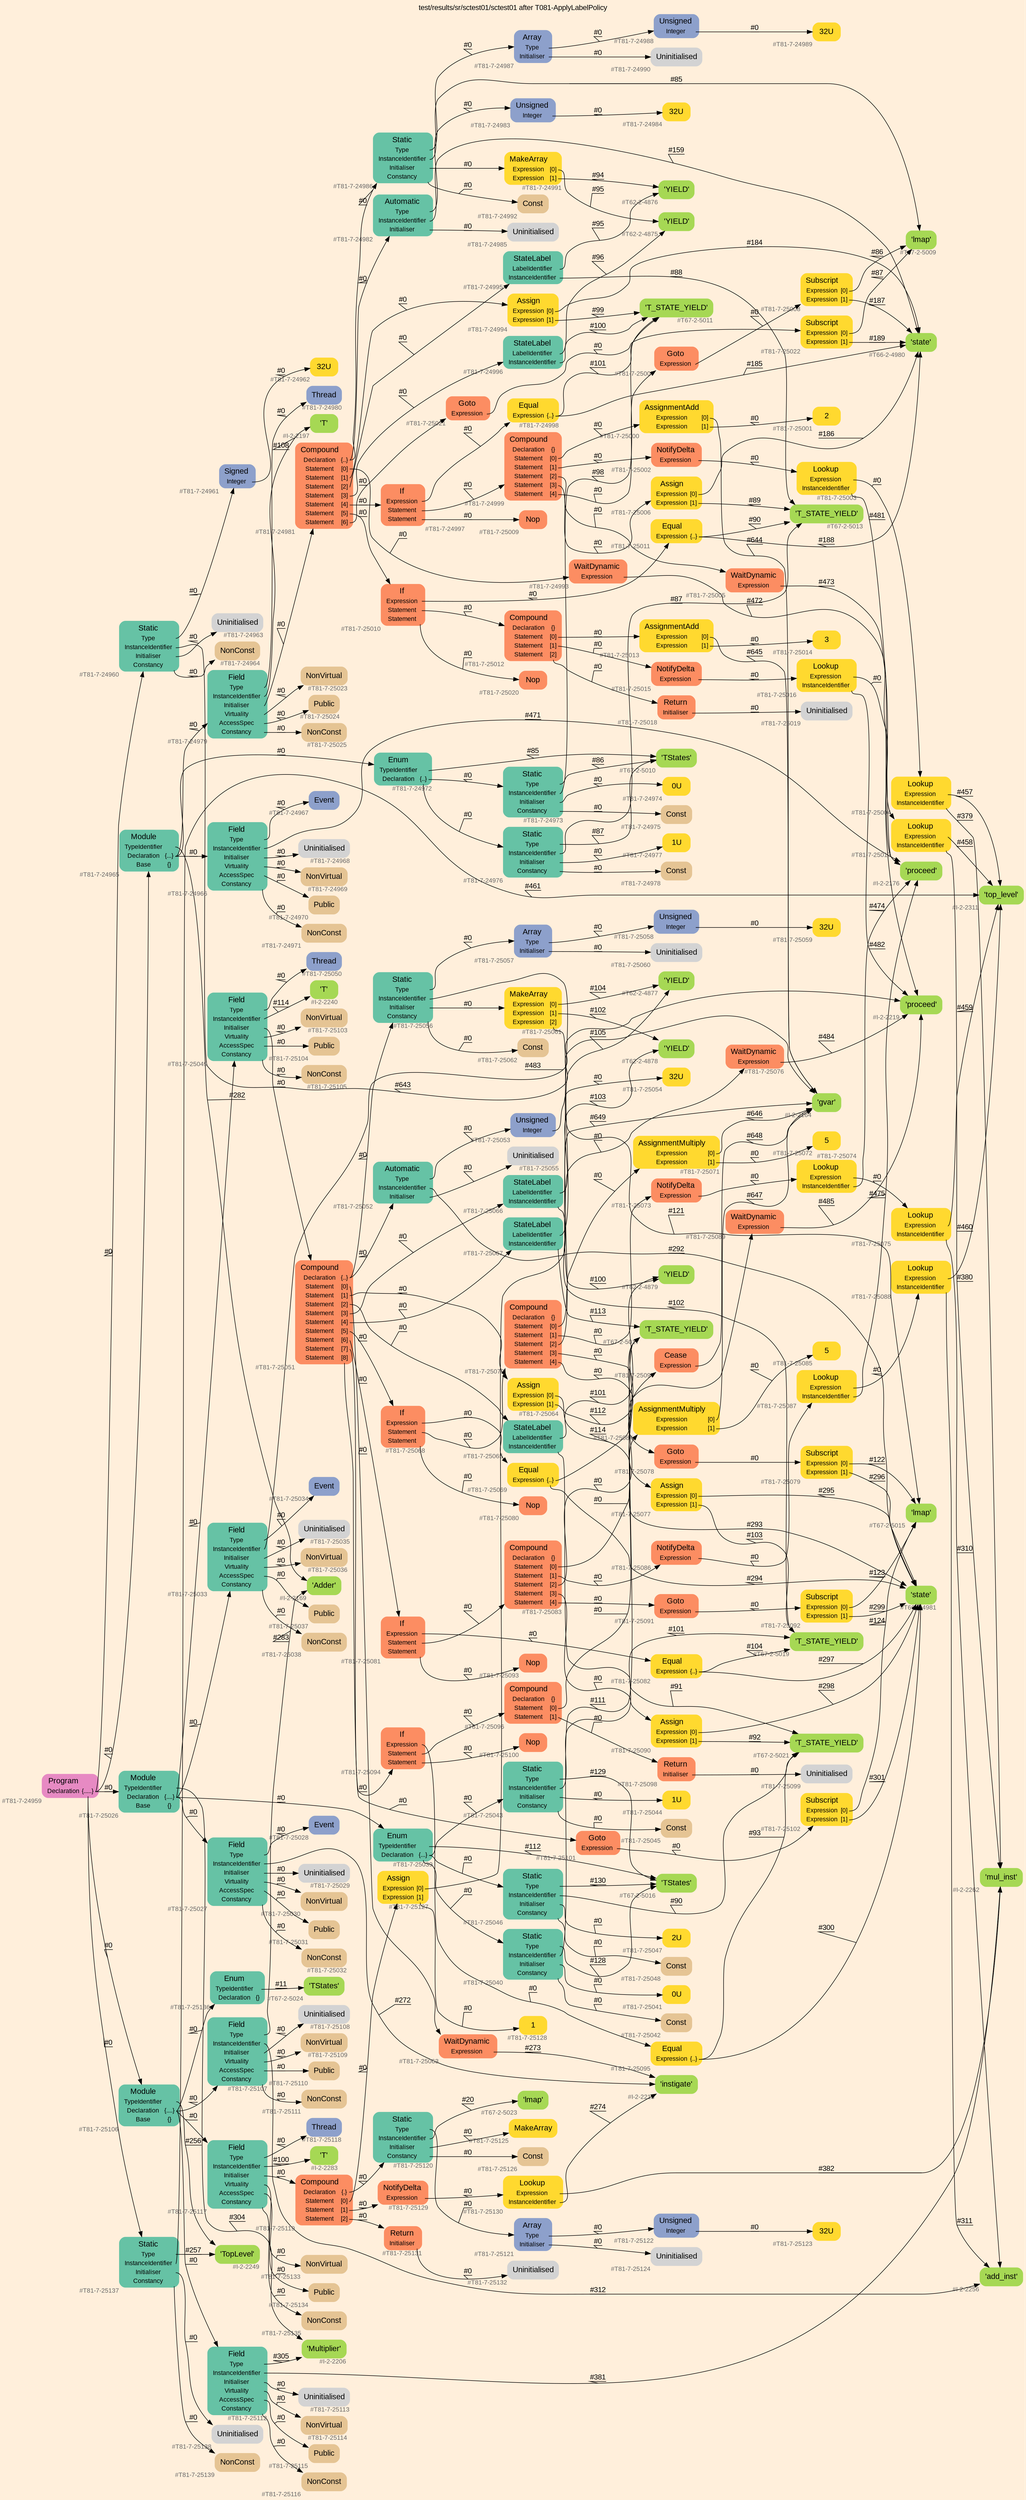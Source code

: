 digraph "test/results/sr/sctest01/sctest01 after T081-ApplyLabelPolicy" {
label = "test/results/sr/sctest01/sctest01 after T081-ApplyLabelPolicy"
labelloc = t
graph [
    rankdir = "LR"
    ranksep = 0.3
    bgcolor = antiquewhite1
    color = black
    fontcolor = black
    fontname = "Arial"
];
node [
    fontname = "Arial"
];
edge [
    fontname = "Arial"
];

// -------------------- node figure --------------------
// -------- block #T81-7-24959 ----------
"#T81-7-24959" [
    fillcolor = "/set28/4"
    xlabel = "#T81-7-24959"
    fontsize = "12"
    fontcolor = grey40
    shape = "plaintext"
    label = <<TABLE BORDER="0" CELLBORDER="0" CELLSPACING="0">
     <TR><TD><FONT COLOR="black" POINT-SIZE="15">Program</FONT></TD></TR>
     <TR><TD><FONT COLOR="black" POINT-SIZE="12">Declaration</FONT></TD><TD PORT="port0"><FONT COLOR="black" POINT-SIZE="12">{.....}</FONT></TD></TR>
    </TABLE>>
    style = "rounded,filled"
];

// -------- block #T81-7-24960 ----------
"#T81-7-24960" [
    fillcolor = "/set28/1"
    xlabel = "#T81-7-24960"
    fontsize = "12"
    fontcolor = grey40
    shape = "plaintext"
    label = <<TABLE BORDER="0" CELLBORDER="0" CELLSPACING="0">
     <TR><TD><FONT COLOR="black" POINT-SIZE="15">Static</FONT></TD></TR>
     <TR><TD><FONT COLOR="black" POINT-SIZE="12">Type</FONT></TD><TD PORT="port0"></TD></TR>
     <TR><TD><FONT COLOR="black" POINT-SIZE="12">InstanceIdentifier</FONT></TD><TD PORT="port1"></TD></TR>
     <TR><TD><FONT COLOR="black" POINT-SIZE="12">Initialiser</FONT></TD><TD PORT="port2"></TD></TR>
     <TR><TD><FONT COLOR="black" POINT-SIZE="12">Constancy</FONT></TD><TD PORT="port3"></TD></TR>
    </TABLE>>
    style = "rounded,filled"
];

// -------- block #T81-7-24961 ----------
"#T81-7-24961" [
    fillcolor = "/set28/3"
    xlabel = "#T81-7-24961"
    fontsize = "12"
    fontcolor = grey40
    shape = "plaintext"
    label = <<TABLE BORDER="0" CELLBORDER="0" CELLSPACING="0">
     <TR><TD><FONT COLOR="black" POINT-SIZE="15">Signed</FONT></TD></TR>
     <TR><TD><FONT COLOR="black" POINT-SIZE="12">Integer</FONT></TD><TD PORT="port0"></TD></TR>
    </TABLE>>
    style = "rounded,filled"
];

// -------- block #T81-7-24962 ----------
"#T81-7-24962" [
    fillcolor = "/set28/6"
    xlabel = "#T81-7-24962"
    fontsize = "12"
    fontcolor = grey40
    shape = "plaintext"
    label = <<TABLE BORDER="0" CELLBORDER="0" CELLSPACING="0">
     <TR><TD><FONT COLOR="black" POINT-SIZE="15">32U</FONT></TD></TR>
    </TABLE>>
    style = "rounded,filled"
];

// -------- block #I-2-2164 ----------
"#I-2-2164" [
    fillcolor = "/set28/5"
    xlabel = "#I-2-2164"
    fontsize = "12"
    fontcolor = grey40
    shape = "plaintext"
    label = <<TABLE BORDER="0" CELLBORDER="0" CELLSPACING="0">
     <TR><TD><FONT COLOR="black" POINT-SIZE="15">'gvar'</FONT></TD></TR>
    </TABLE>>
    style = "rounded,filled"
];

// -------- block #T81-7-24963 ----------
"#T81-7-24963" [
    xlabel = "#T81-7-24963"
    fontsize = "12"
    fontcolor = grey40
    shape = "plaintext"
    label = <<TABLE BORDER="0" CELLBORDER="0" CELLSPACING="0">
     <TR><TD><FONT COLOR="black" POINT-SIZE="15">Uninitialised</FONT></TD></TR>
    </TABLE>>
    style = "rounded,filled"
];

// -------- block #T81-7-24964 ----------
"#T81-7-24964" [
    fillcolor = "/set28/7"
    xlabel = "#T81-7-24964"
    fontsize = "12"
    fontcolor = grey40
    shape = "plaintext"
    label = <<TABLE BORDER="0" CELLBORDER="0" CELLSPACING="0">
     <TR><TD><FONT COLOR="black" POINT-SIZE="15">NonConst</FONT></TD></TR>
    </TABLE>>
    style = "rounded,filled"
];

// -------- block #T81-7-24965 ----------
"#T81-7-24965" [
    fillcolor = "/set28/1"
    xlabel = "#T81-7-24965"
    fontsize = "12"
    fontcolor = grey40
    shape = "plaintext"
    label = <<TABLE BORDER="0" CELLBORDER="0" CELLSPACING="0">
     <TR><TD><FONT COLOR="black" POINT-SIZE="15">Module</FONT></TD></TR>
     <TR><TD><FONT COLOR="black" POINT-SIZE="12">TypeIdentifier</FONT></TD><TD PORT="port0"></TD></TR>
     <TR><TD><FONT COLOR="black" POINT-SIZE="12">Declaration</FONT></TD><TD PORT="port1"><FONT COLOR="black" POINT-SIZE="12">{...}</FONT></TD></TR>
     <TR><TD><FONT COLOR="black" POINT-SIZE="12">Base</FONT></TD><TD PORT="port2"><FONT COLOR="black" POINT-SIZE="12">{}</FONT></TD></TR>
    </TABLE>>
    style = "rounded,filled"
];

// -------- block #I-2-2169 ----------
"#I-2-2169" [
    fillcolor = "/set28/5"
    xlabel = "#I-2-2169"
    fontsize = "12"
    fontcolor = grey40
    shape = "plaintext"
    label = <<TABLE BORDER="0" CELLBORDER="0" CELLSPACING="0">
     <TR><TD><FONT COLOR="black" POINT-SIZE="15">'Adder'</FONT></TD></TR>
    </TABLE>>
    style = "rounded,filled"
];

// -------- block #T81-7-24966 ----------
"#T81-7-24966" [
    fillcolor = "/set28/1"
    xlabel = "#T81-7-24966"
    fontsize = "12"
    fontcolor = grey40
    shape = "plaintext"
    label = <<TABLE BORDER="0" CELLBORDER="0" CELLSPACING="0">
     <TR><TD><FONT COLOR="black" POINT-SIZE="15">Field</FONT></TD></TR>
     <TR><TD><FONT COLOR="black" POINT-SIZE="12">Type</FONT></TD><TD PORT="port0"></TD></TR>
     <TR><TD><FONT COLOR="black" POINT-SIZE="12">InstanceIdentifier</FONT></TD><TD PORT="port1"></TD></TR>
     <TR><TD><FONT COLOR="black" POINT-SIZE="12">Initialiser</FONT></TD><TD PORT="port2"></TD></TR>
     <TR><TD><FONT COLOR="black" POINT-SIZE="12">Virtuality</FONT></TD><TD PORT="port3"></TD></TR>
     <TR><TD><FONT COLOR="black" POINT-SIZE="12">AccessSpec</FONT></TD><TD PORT="port4"></TD></TR>
     <TR><TD><FONT COLOR="black" POINT-SIZE="12">Constancy</FONT></TD><TD PORT="port5"></TD></TR>
    </TABLE>>
    style = "rounded,filled"
];

// -------- block #T81-7-24967 ----------
"#T81-7-24967" [
    fillcolor = "/set28/3"
    xlabel = "#T81-7-24967"
    fontsize = "12"
    fontcolor = grey40
    shape = "plaintext"
    label = <<TABLE BORDER="0" CELLBORDER="0" CELLSPACING="0">
     <TR><TD><FONT COLOR="black" POINT-SIZE="15">Event</FONT></TD></TR>
    </TABLE>>
    style = "rounded,filled"
];

// -------- block #I-2-2176 ----------
"#I-2-2176" [
    fillcolor = "/set28/5"
    xlabel = "#I-2-2176"
    fontsize = "12"
    fontcolor = grey40
    shape = "plaintext"
    label = <<TABLE BORDER="0" CELLBORDER="0" CELLSPACING="0">
     <TR><TD><FONT COLOR="black" POINT-SIZE="15">'proceed'</FONT></TD></TR>
    </TABLE>>
    style = "rounded,filled"
];

// -------- block #T81-7-24968 ----------
"#T81-7-24968" [
    xlabel = "#T81-7-24968"
    fontsize = "12"
    fontcolor = grey40
    shape = "plaintext"
    label = <<TABLE BORDER="0" CELLBORDER="0" CELLSPACING="0">
     <TR><TD><FONT COLOR="black" POINT-SIZE="15">Uninitialised</FONT></TD></TR>
    </TABLE>>
    style = "rounded,filled"
];

// -------- block #T81-7-24969 ----------
"#T81-7-24969" [
    fillcolor = "/set28/7"
    xlabel = "#T81-7-24969"
    fontsize = "12"
    fontcolor = grey40
    shape = "plaintext"
    label = <<TABLE BORDER="0" CELLBORDER="0" CELLSPACING="0">
     <TR><TD><FONT COLOR="black" POINT-SIZE="15">NonVirtual</FONT></TD></TR>
    </TABLE>>
    style = "rounded,filled"
];

// -------- block #T81-7-24970 ----------
"#T81-7-24970" [
    fillcolor = "/set28/7"
    xlabel = "#T81-7-24970"
    fontsize = "12"
    fontcolor = grey40
    shape = "plaintext"
    label = <<TABLE BORDER="0" CELLBORDER="0" CELLSPACING="0">
     <TR><TD><FONT COLOR="black" POINT-SIZE="15">Public</FONT></TD></TR>
    </TABLE>>
    style = "rounded,filled"
];

// -------- block #T81-7-24971 ----------
"#T81-7-24971" [
    fillcolor = "/set28/7"
    xlabel = "#T81-7-24971"
    fontsize = "12"
    fontcolor = grey40
    shape = "plaintext"
    label = <<TABLE BORDER="0" CELLBORDER="0" CELLSPACING="0">
     <TR><TD><FONT COLOR="black" POINT-SIZE="15">NonConst</FONT></TD></TR>
    </TABLE>>
    style = "rounded,filled"
];

// -------- block #T81-7-24972 ----------
"#T81-7-24972" [
    fillcolor = "/set28/1"
    xlabel = "#T81-7-24972"
    fontsize = "12"
    fontcolor = grey40
    shape = "plaintext"
    label = <<TABLE BORDER="0" CELLBORDER="0" CELLSPACING="0">
     <TR><TD><FONT COLOR="black" POINT-SIZE="15">Enum</FONT></TD></TR>
     <TR><TD><FONT COLOR="black" POINT-SIZE="12">TypeIdentifier</FONT></TD><TD PORT="port0"></TD></TR>
     <TR><TD><FONT COLOR="black" POINT-SIZE="12">Declaration</FONT></TD><TD PORT="port1"><FONT COLOR="black" POINT-SIZE="12">{..}</FONT></TD></TR>
    </TABLE>>
    style = "rounded,filled"
];

// -------- block #T67-2-5010 ----------
"#T67-2-5010" [
    fillcolor = "/set28/5"
    xlabel = "#T67-2-5010"
    fontsize = "12"
    fontcolor = grey40
    shape = "plaintext"
    label = <<TABLE BORDER="0" CELLBORDER="0" CELLSPACING="0">
     <TR><TD><FONT COLOR="black" POINT-SIZE="15">'TStates'</FONT></TD></TR>
    </TABLE>>
    style = "rounded,filled"
];

// -------- block #T81-7-24973 ----------
"#T81-7-24973" [
    fillcolor = "/set28/1"
    xlabel = "#T81-7-24973"
    fontsize = "12"
    fontcolor = grey40
    shape = "plaintext"
    label = <<TABLE BORDER="0" CELLBORDER="0" CELLSPACING="0">
     <TR><TD><FONT COLOR="black" POINT-SIZE="15">Static</FONT></TD></TR>
     <TR><TD><FONT COLOR="black" POINT-SIZE="12">Type</FONT></TD><TD PORT="port0"></TD></TR>
     <TR><TD><FONT COLOR="black" POINT-SIZE="12">InstanceIdentifier</FONT></TD><TD PORT="port1"></TD></TR>
     <TR><TD><FONT COLOR="black" POINT-SIZE="12">Initialiser</FONT></TD><TD PORT="port2"></TD></TR>
     <TR><TD><FONT COLOR="black" POINT-SIZE="12">Constancy</FONT></TD><TD PORT="port3"></TD></TR>
    </TABLE>>
    style = "rounded,filled"
];

// -------- block #T67-2-5011 ----------
"#T67-2-5011" [
    fillcolor = "/set28/5"
    xlabel = "#T67-2-5011"
    fontsize = "12"
    fontcolor = grey40
    shape = "plaintext"
    label = <<TABLE BORDER="0" CELLBORDER="0" CELLSPACING="0">
     <TR><TD><FONT COLOR="black" POINT-SIZE="15">'T_STATE_YIELD'</FONT></TD></TR>
    </TABLE>>
    style = "rounded,filled"
];

// -------- block #T81-7-24974 ----------
"#T81-7-24974" [
    fillcolor = "/set28/6"
    xlabel = "#T81-7-24974"
    fontsize = "12"
    fontcolor = grey40
    shape = "plaintext"
    label = <<TABLE BORDER="0" CELLBORDER="0" CELLSPACING="0">
     <TR><TD><FONT COLOR="black" POINT-SIZE="15">0U</FONT></TD></TR>
    </TABLE>>
    style = "rounded,filled"
];

// -------- block #T81-7-24975 ----------
"#T81-7-24975" [
    fillcolor = "/set28/7"
    xlabel = "#T81-7-24975"
    fontsize = "12"
    fontcolor = grey40
    shape = "plaintext"
    label = <<TABLE BORDER="0" CELLBORDER="0" CELLSPACING="0">
     <TR><TD><FONT COLOR="black" POINT-SIZE="15">Const</FONT></TD></TR>
    </TABLE>>
    style = "rounded,filled"
];

// -------- block #T81-7-24976 ----------
"#T81-7-24976" [
    fillcolor = "/set28/1"
    xlabel = "#T81-7-24976"
    fontsize = "12"
    fontcolor = grey40
    shape = "plaintext"
    label = <<TABLE BORDER="0" CELLBORDER="0" CELLSPACING="0">
     <TR><TD><FONT COLOR="black" POINT-SIZE="15">Static</FONT></TD></TR>
     <TR><TD><FONT COLOR="black" POINT-SIZE="12">Type</FONT></TD><TD PORT="port0"></TD></TR>
     <TR><TD><FONT COLOR="black" POINT-SIZE="12">InstanceIdentifier</FONT></TD><TD PORT="port1"></TD></TR>
     <TR><TD><FONT COLOR="black" POINT-SIZE="12">Initialiser</FONT></TD><TD PORT="port2"></TD></TR>
     <TR><TD><FONT COLOR="black" POINT-SIZE="12">Constancy</FONT></TD><TD PORT="port3"></TD></TR>
    </TABLE>>
    style = "rounded,filled"
];

// -------- block #T67-2-5013 ----------
"#T67-2-5013" [
    fillcolor = "/set28/5"
    xlabel = "#T67-2-5013"
    fontsize = "12"
    fontcolor = grey40
    shape = "plaintext"
    label = <<TABLE BORDER="0" CELLBORDER="0" CELLSPACING="0">
     <TR><TD><FONT COLOR="black" POINT-SIZE="15">'T_STATE_YIELD'</FONT></TD></TR>
    </TABLE>>
    style = "rounded,filled"
];

// -------- block #T81-7-24977 ----------
"#T81-7-24977" [
    fillcolor = "/set28/6"
    xlabel = "#T81-7-24977"
    fontsize = "12"
    fontcolor = grey40
    shape = "plaintext"
    label = <<TABLE BORDER="0" CELLBORDER="0" CELLSPACING="0">
     <TR><TD><FONT COLOR="black" POINT-SIZE="15">1U</FONT></TD></TR>
    </TABLE>>
    style = "rounded,filled"
];

// -------- block #T81-7-24978 ----------
"#T81-7-24978" [
    fillcolor = "/set28/7"
    xlabel = "#T81-7-24978"
    fontsize = "12"
    fontcolor = grey40
    shape = "plaintext"
    label = <<TABLE BORDER="0" CELLBORDER="0" CELLSPACING="0">
     <TR><TD><FONT COLOR="black" POINT-SIZE="15">Const</FONT></TD></TR>
    </TABLE>>
    style = "rounded,filled"
];

// -------- block #T81-7-24979 ----------
"#T81-7-24979" [
    fillcolor = "/set28/1"
    xlabel = "#T81-7-24979"
    fontsize = "12"
    fontcolor = grey40
    shape = "plaintext"
    label = <<TABLE BORDER="0" CELLBORDER="0" CELLSPACING="0">
     <TR><TD><FONT COLOR="black" POINT-SIZE="15">Field</FONT></TD></TR>
     <TR><TD><FONT COLOR="black" POINT-SIZE="12">Type</FONT></TD><TD PORT="port0"></TD></TR>
     <TR><TD><FONT COLOR="black" POINT-SIZE="12">InstanceIdentifier</FONT></TD><TD PORT="port1"></TD></TR>
     <TR><TD><FONT COLOR="black" POINT-SIZE="12">Initialiser</FONT></TD><TD PORT="port2"></TD></TR>
     <TR><TD><FONT COLOR="black" POINT-SIZE="12">Virtuality</FONT></TD><TD PORT="port3"></TD></TR>
     <TR><TD><FONT COLOR="black" POINT-SIZE="12">AccessSpec</FONT></TD><TD PORT="port4"></TD></TR>
     <TR><TD><FONT COLOR="black" POINT-SIZE="12">Constancy</FONT></TD><TD PORT="port5"></TD></TR>
    </TABLE>>
    style = "rounded,filled"
];

// -------- block #T81-7-24980 ----------
"#T81-7-24980" [
    fillcolor = "/set28/3"
    xlabel = "#T81-7-24980"
    fontsize = "12"
    fontcolor = grey40
    shape = "plaintext"
    label = <<TABLE BORDER="0" CELLBORDER="0" CELLSPACING="0">
     <TR><TD><FONT COLOR="black" POINT-SIZE="15">Thread</FONT></TD></TR>
    </TABLE>>
    style = "rounded,filled"
];

// -------- block #I-2-2197 ----------
"#I-2-2197" [
    fillcolor = "/set28/5"
    xlabel = "#I-2-2197"
    fontsize = "12"
    fontcolor = grey40
    shape = "plaintext"
    label = <<TABLE BORDER="0" CELLBORDER="0" CELLSPACING="0">
     <TR><TD><FONT COLOR="black" POINT-SIZE="15">'T'</FONT></TD></TR>
    </TABLE>>
    style = "rounded,filled"
];

// -------- block #T81-7-24981 ----------
"#T81-7-24981" [
    fillcolor = "/set28/2"
    xlabel = "#T81-7-24981"
    fontsize = "12"
    fontcolor = grey40
    shape = "plaintext"
    label = <<TABLE BORDER="0" CELLBORDER="0" CELLSPACING="0">
     <TR><TD><FONT COLOR="black" POINT-SIZE="15">Compound</FONT></TD></TR>
     <TR><TD><FONT COLOR="black" POINT-SIZE="12">Declaration</FONT></TD><TD PORT="port0"><FONT COLOR="black" POINT-SIZE="12">{..}</FONT></TD></TR>
     <TR><TD><FONT COLOR="black" POINT-SIZE="12">Statement</FONT></TD><TD PORT="port1"><FONT COLOR="black" POINT-SIZE="12">[0]</FONT></TD></TR>
     <TR><TD><FONT COLOR="black" POINT-SIZE="12">Statement</FONT></TD><TD PORT="port2"><FONT COLOR="black" POINT-SIZE="12">[1]</FONT></TD></TR>
     <TR><TD><FONT COLOR="black" POINT-SIZE="12">Statement</FONT></TD><TD PORT="port3"><FONT COLOR="black" POINT-SIZE="12">[2]</FONT></TD></TR>
     <TR><TD><FONT COLOR="black" POINT-SIZE="12">Statement</FONT></TD><TD PORT="port4"><FONT COLOR="black" POINT-SIZE="12">[3]</FONT></TD></TR>
     <TR><TD><FONT COLOR="black" POINT-SIZE="12">Statement</FONT></TD><TD PORT="port5"><FONT COLOR="black" POINT-SIZE="12">[4]</FONT></TD></TR>
     <TR><TD><FONT COLOR="black" POINT-SIZE="12">Statement</FONT></TD><TD PORT="port6"><FONT COLOR="black" POINT-SIZE="12">[5]</FONT></TD></TR>
     <TR><TD><FONT COLOR="black" POINT-SIZE="12">Statement</FONT></TD><TD PORT="port7"><FONT COLOR="black" POINT-SIZE="12">[6]</FONT></TD></TR>
    </TABLE>>
    style = "rounded,filled"
];

// -------- block #T81-7-24982 ----------
"#T81-7-24982" [
    fillcolor = "/set28/1"
    xlabel = "#T81-7-24982"
    fontsize = "12"
    fontcolor = grey40
    shape = "plaintext"
    label = <<TABLE BORDER="0" CELLBORDER="0" CELLSPACING="0">
     <TR><TD><FONT COLOR="black" POINT-SIZE="15">Automatic</FONT></TD></TR>
     <TR><TD><FONT COLOR="black" POINT-SIZE="12">Type</FONT></TD><TD PORT="port0"></TD></TR>
     <TR><TD><FONT COLOR="black" POINT-SIZE="12">InstanceIdentifier</FONT></TD><TD PORT="port1"></TD></TR>
     <TR><TD><FONT COLOR="black" POINT-SIZE="12">Initialiser</FONT></TD><TD PORT="port2"></TD></TR>
    </TABLE>>
    style = "rounded,filled"
];

// -------- block #T81-7-24983 ----------
"#T81-7-24983" [
    fillcolor = "/set28/3"
    xlabel = "#T81-7-24983"
    fontsize = "12"
    fontcolor = grey40
    shape = "plaintext"
    label = <<TABLE BORDER="0" CELLBORDER="0" CELLSPACING="0">
     <TR><TD><FONT COLOR="black" POINT-SIZE="15">Unsigned</FONT></TD></TR>
     <TR><TD><FONT COLOR="black" POINT-SIZE="12">Integer</FONT></TD><TD PORT="port0"></TD></TR>
    </TABLE>>
    style = "rounded,filled"
];

// -------- block #T81-7-24984 ----------
"#T81-7-24984" [
    fillcolor = "/set28/6"
    xlabel = "#T81-7-24984"
    fontsize = "12"
    fontcolor = grey40
    shape = "plaintext"
    label = <<TABLE BORDER="0" CELLBORDER="0" CELLSPACING="0">
     <TR><TD><FONT COLOR="black" POINT-SIZE="15">32U</FONT></TD></TR>
    </TABLE>>
    style = "rounded,filled"
];

// -------- block #T66-2-4980 ----------
"#T66-2-4980" [
    fillcolor = "/set28/5"
    xlabel = "#T66-2-4980"
    fontsize = "12"
    fontcolor = grey40
    shape = "plaintext"
    label = <<TABLE BORDER="0" CELLBORDER="0" CELLSPACING="0">
     <TR><TD><FONT COLOR="black" POINT-SIZE="15">'state'</FONT></TD></TR>
    </TABLE>>
    style = "rounded,filled"
];

// -------- block #T81-7-24985 ----------
"#T81-7-24985" [
    xlabel = "#T81-7-24985"
    fontsize = "12"
    fontcolor = grey40
    shape = "plaintext"
    label = <<TABLE BORDER="0" CELLBORDER="0" CELLSPACING="0">
     <TR><TD><FONT COLOR="black" POINT-SIZE="15">Uninitialised</FONT></TD></TR>
    </TABLE>>
    style = "rounded,filled"
];

// -------- block #T81-7-24986 ----------
"#T81-7-24986" [
    fillcolor = "/set28/1"
    xlabel = "#T81-7-24986"
    fontsize = "12"
    fontcolor = grey40
    shape = "plaintext"
    label = <<TABLE BORDER="0" CELLBORDER="0" CELLSPACING="0">
     <TR><TD><FONT COLOR="black" POINT-SIZE="15">Static</FONT></TD></TR>
     <TR><TD><FONT COLOR="black" POINT-SIZE="12">Type</FONT></TD><TD PORT="port0"></TD></TR>
     <TR><TD><FONT COLOR="black" POINT-SIZE="12">InstanceIdentifier</FONT></TD><TD PORT="port1"></TD></TR>
     <TR><TD><FONT COLOR="black" POINT-SIZE="12">Initialiser</FONT></TD><TD PORT="port2"></TD></TR>
     <TR><TD><FONT COLOR="black" POINT-SIZE="12">Constancy</FONT></TD><TD PORT="port3"></TD></TR>
    </TABLE>>
    style = "rounded,filled"
];

// -------- block #T81-7-24987 ----------
"#T81-7-24987" [
    fillcolor = "/set28/3"
    xlabel = "#T81-7-24987"
    fontsize = "12"
    fontcolor = grey40
    shape = "plaintext"
    label = <<TABLE BORDER="0" CELLBORDER="0" CELLSPACING="0">
     <TR><TD><FONT COLOR="black" POINT-SIZE="15">Array</FONT></TD></TR>
     <TR><TD><FONT COLOR="black" POINT-SIZE="12">Type</FONT></TD><TD PORT="port0"></TD></TR>
     <TR><TD><FONT COLOR="black" POINT-SIZE="12">Initialiser</FONT></TD><TD PORT="port1"></TD></TR>
    </TABLE>>
    style = "rounded,filled"
];

// -------- block #T81-7-24988 ----------
"#T81-7-24988" [
    fillcolor = "/set28/3"
    xlabel = "#T81-7-24988"
    fontsize = "12"
    fontcolor = grey40
    shape = "plaintext"
    label = <<TABLE BORDER="0" CELLBORDER="0" CELLSPACING="0">
     <TR><TD><FONT COLOR="black" POINT-SIZE="15">Unsigned</FONT></TD></TR>
     <TR><TD><FONT COLOR="black" POINT-SIZE="12">Integer</FONT></TD><TD PORT="port0"></TD></TR>
    </TABLE>>
    style = "rounded,filled"
];

// -------- block #T81-7-24989 ----------
"#T81-7-24989" [
    fillcolor = "/set28/6"
    xlabel = "#T81-7-24989"
    fontsize = "12"
    fontcolor = grey40
    shape = "plaintext"
    label = <<TABLE BORDER="0" CELLBORDER="0" CELLSPACING="0">
     <TR><TD><FONT COLOR="black" POINT-SIZE="15">32U</FONT></TD></TR>
    </TABLE>>
    style = "rounded,filled"
];

// -------- block #T81-7-24990 ----------
"#T81-7-24990" [
    xlabel = "#T81-7-24990"
    fontsize = "12"
    fontcolor = grey40
    shape = "plaintext"
    label = <<TABLE BORDER="0" CELLBORDER="0" CELLSPACING="0">
     <TR><TD><FONT COLOR="black" POINT-SIZE="15">Uninitialised</FONT></TD></TR>
    </TABLE>>
    style = "rounded,filled"
];

// -------- block #T67-2-5009 ----------
"#T67-2-5009" [
    fillcolor = "/set28/5"
    xlabel = "#T67-2-5009"
    fontsize = "12"
    fontcolor = grey40
    shape = "plaintext"
    label = <<TABLE BORDER="0" CELLBORDER="0" CELLSPACING="0">
     <TR><TD><FONT COLOR="black" POINT-SIZE="15">'lmap'</FONT></TD></TR>
    </TABLE>>
    style = "rounded,filled"
];

// -------- block #T81-7-24991 ----------
"#T81-7-24991" [
    fillcolor = "/set28/6"
    xlabel = "#T81-7-24991"
    fontsize = "12"
    fontcolor = grey40
    shape = "plaintext"
    label = <<TABLE BORDER="0" CELLBORDER="0" CELLSPACING="0">
     <TR><TD><FONT COLOR="black" POINT-SIZE="15">MakeArray</FONT></TD></TR>
     <TR><TD><FONT COLOR="black" POINT-SIZE="12">Expression</FONT></TD><TD PORT="port0"><FONT COLOR="black" POINT-SIZE="12">[0]</FONT></TD></TR>
     <TR><TD><FONT COLOR="black" POINT-SIZE="12">Expression</FONT></TD><TD PORT="port1"><FONT COLOR="black" POINT-SIZE="12">[1]</FONT></TD></TR>
    </TABLE>>
    style = "rounded,filled"
];

// -------- block #T62-2-4875 ----------
"#T62-2-4875" [
    fillcolor = "/set28/5"
    xlabel = "#T62-2-4875"
    fontsize = "12"
    fontcolor = grey40
    shape = "plaintext"
    label = <<TABLE BORDER="0" CELLBORDER="0" CELLSPACING="0">
     <TR><TD><FONT COLOR="black" POINT-SIZE="15">'YIELD'</FONT></TD></TR>
    </TABLE>>
    style = "rounded,filled"
];

// -------- block #T62-2-4876 ----------
"#T62-2-4876" [
    fillcolor = "/set28/5"
    xlabel = "#T62-2-4876"
    fontsize = "12"
    fontcolor = grey40
    shape = "plaintext"
    label = <<TABLE BORDER="0" CELLBORDER="0" CELLSPACING="0">
     <TR><TD><FONT COLOR="black" POINT-SIZE="15">'YIELD'</FONT></TD></TR>
    </TABLE>>
    style = "rounded,filled"
];

// -------- block #T81-7-24992 ----------
"#T81-7-24992" [
    fillcolor = "/set28/7"
    xlabel = "#T81-7-24992"
    fontsize = "12"
    fontcolor = grey40
    shape = "plaintext"
    label = <<TABLE BORDER="0" CELLBORDER="0" CELLSPACING="0">
     <TR><TD><FONT COLOR="black" POINT-SIZE="15">Const</FONT></TD></TR>
    </TABLE>>
    style = "rounded,filled"
];

// -------- block #T81-7-24993 ----------
"#T81-7-24993" [
    fillcolor = "/set28/2"
    xlabel = "#T81-7-24993"
    fontsize = "12"
    fontcolor = grey40
    shape = "plaintext"
    label = <<TABLE BORDER="0" CELLBORDER="0" CELLSPACING="0">
     <TR><TD><FONT COLOR="black" POINT-SIZE="15">WaitDynamic</FONT></TD></TR>
     <TR><TD><FONT COLOR="black" POINT-SIZE="12">Expression</FONT></TD><TD PORT="port0"></TD></TR>
    </TABLE>>
    style = "rounded,filled"
];

// -------- block #T81-7-24994 ----------
"#T81-7-24994" [
    fillcolor = "/set28/6"
    xlabel = "#T81-7-24994"
    fontsize = "12"
    fontcolor = grey40
    shape = "plaintext"
    label = <<TABLE BORDER="0" CELLBORDER="0" CELLSPACING="0">
     <TR><TD><FONT COLOR="black" POINT-SIZE="15">Assign</FONT></TD></TR>
     <TR><TD><FONT COLOR="black" POINT-SIZE="12">Expression</FONT></TD><TD PORT="port0"><FONT COLOR="black" POINT-SIZE="12">[0]</FONT></TD></TR>
     <TR><TD><FONT COLOR="black" POINT-SIZE="12">Expression</FONT></TD><TD PORT="port1"><FONT COLOR="black" POINT-SIZE="12">[1]</FONT></TD></TR>
    </TABLE>>
    style = "rounded,filled"
];

// -------- block #T81-7-24995 ----------
"#T81-7-24995" [
    fillcolor = "/set28/1"
    xlabel = "#T81-7-24995"
    fontsize = "12"
    fontcolor = grey40
    shape = "plaintext"
    label = <<TABLE BORDER="0" CELLBORDER="0" CELLSPACING="0">
     <TR><TD><FONT COLOR="black" POINT-SIZE="15">StateLabel</FONT></TD></TR>
     <TR><TD><FONT COLOR="black" POINT-SIZE="12">LabelIdentifier</FONT></TD><TD PORT="port0"></TD></TR>
     <TR><TD><FONT COLOR="black" POINT-SIZE="12">InstanceIdentifier</FONT></TD><TD PORT="port1"></TD></TR>
    </TABLE>>
    style = "rounded,filled"
];

// -------- block #T81-7-24996 ----------
"#T81-7-24996" [
    fillcolor = "/set28/1"
    xlabel = "#T81-7-24996"
    fontsize = "12"
    fontcolor = grey40
    shape = "plaintext"
    label = <<TABLE BORDER="0" CELLBORDER="0" CELLSPACING="0">
     <TR><TD><FONT COLOR="black" POINT-SIZE="15">StateLabel</FONT></TD></TR>
     <TR><TD><FONT COLOR="black" POINT-SIZE="12">LabelIdentifier</FONT></TD><TD PORT="port0"></TD></TR>
     <TR><TD><FONT COLOR="black" POINT-SIZE="12">InstanceIdentifier</FONT></TD><TD PORT="port1"></TD></TR>
    </TABLE>>
    style = "rounded,filled"
];

// -------- block #T81-7-24997 ----------
"#T81-7-24997" [
    fillcolor = "/set28/2"
    xlabel = "#T81-7-24997"
    fontsize = "12"
    fontcolor = grey40
    shape = "plaintext"
    label = <<TABLE BORDER="0" CELLBORDER="0" CELLSPACING="0">
     <TR><TD><FONT COLOR="black" POINT-SIZE="15">If</FONT></TD></TR>
     <TR><TD><FONT COLOR="black" POINT-SIZE="12">Expression</FONT></TD><TD PORT="port0"></TD></TR>
     <TR><TD><FONT COLOR="black" POINT-SIZE="12">Statement</FONT></TD><TD PORT="port1"></TD></TR>
     <TR><TD><FONT COLOR="black" POINT-SIZE="12">Statement</FONT></TD><TD PORT="port2"></TD></TR>
    </TABLE>>
    style = "rounded,filled"
];

// -------- block #T81-7-24998 ----------
"#T81-7-24998" [
    fillcolor = "/set28/6"
    xlabel = "#T81-7-24998"
    fontsize = "12"
    fontcolor = grey40
    shape = "plaintext"
    label = <<TABLE BORDER="0" CELLBORDER="0" CELLSPACING="0">
     <TR><TD><FONT COLOR="black" POINT-SIZE="15">Equal</FONT></TD></TR>
     <TR><TD><FONT COLOR="black" POINT-SIZE="12">Expression</FONT></TD><TD PORT="port0"><FONT COLOR="black" POINT-SIZE="12">{..}</FONT></TD></TR>
    </TABLE>>
    style = "rounded,filled"
];

// -------- block #T81-7-24999 ----------
"#T81-7-24999" [
    fillcolor = "/set28/2"
    xlabel = "#T81-7-24999"
    fontsize = "12"
    fontcolor = grey40
    shape = "plaintext"
    label = <<TABLE BORDER="0" CELLBORDER="0" CELLSPACING="0">
     <TR><TD><FONT COLOR="black" POINT-SIZE="15">Compound</FONT></TD></TR>
     <TR><TD><FONT COLOR="black" POINT-SIZE="12">Declaration</FONT></TD><TD PORT="port0"><FONT COLOR="black" POINT-SIZE="12">{}</FONT></TD></TR>
     <TR><TD><FONT COLOR="black" POINT-SIZE="12">Statement</FONT></TD><TD PORT="port1"><FONT COLOR="black" POINT-SIZE="12">[0]</FONT></TD></TR>
     <TR><TD><FONT COLOR="black" POINT-SIZE="12">Statement</FONT></TD><TD PORT="port2"><FONT COLOR="black" POINT-SIZE="12">[1]</FONT></TD></TR>
     <TR><TD><FONT COLOR="black" POINT-SIZE="12">Statement</FONT></TD><TD PORT="port3"><FONT COLOR="black" POINT-SIZE="12">[2]</FONT></TD></TR>
     <TR><TD><FONT COLOR="black" POINT-SIZE="12">Statement</FONT></TD><TD PORT="port4"><FONT COLOR="black" POINT-SIZE="12">[3]</FONT></TD></TR>
     <TR><TD><FONT COLOR="black" POINT-SIZE="12">Statement</FONT></TD><TD PORT="port5"><FONT COLOR="black" POINT-SIZE="12">[4]</FONT></TD></TR>
    </TABLE>>
    style = "rounded,filled"
];

// -------- block #T81-7-25000 ----------
"#T81-7-25000" [
    fillcolor = "/set28/6"
    xlabel = "#T81-7-25000"
    fontsize = "12"
    fontcolor = grey40
    shape = "plaintext"
    label = <<TABLE BORDER="0" CELLBORDER="0" CELLSPACING="0">
     <TR><TD><FONT COLOR="black" POINT-SIZE="15">AssignmentAdd</FONT></TD></TR>
     <TR><TD><FONT COLOR="black" POINT-SIZE="12">Expression</FONT></TD><TD PORT="port0"><FONT COLOR="black" POINT-SIZE="12">[0]</FONT></TD></TR>
     <TR><TD><FONT COLOR="black" POINT-SIZE="12">Expression</FONT></TD><TD PORT="port1"><FONT COLOR="black" POINT-SIZE="12">[1]</FONT></TD></TR>
    </TABLE>>
    style = "rounded,filled"
];

// -------- block #T81-7-25001 ----------
"#T81-7-25001" [
    fillcolor = "/set28/6"
    xlabel = "#T81-7-25001"
    fontsize = "12"
    fontcolor = grey40
    shape = "plaintext"
    label = <<TABLE BORDER="0" CELLBORDER="0" CELLSPACING="0">
     <TR><TD><FONT COLOR="black" POINT-SIZE="15">2</FONT></TD></TR>
    </TABLE>>
    style = "rounded,filled"
];

// -------- block #T81-7-25002 ----------
"#T81-7-25002" [
    fillcolor = "/set28/2"
    xlabel = "#T81-7-25002"
    fontsize = "12"
    fontcolor = grey40
    shape = "plaintext"
    label = <<TABLE BORDER="0" CELLBORDER="0" CELLSPACING="0">
     <TR><TD><FONT COLOR="black" POINT-SIZE="15">NotifyDelta</FONT></TD></TR>
     <TR><TD><FONT COLOR="black" POINT-SIZE="12">Expression</FONT></TD><TD PORT="port0"></TD></TR>
    </TABLE>>
    style = "rounded,filled"
];

// -------- block #T81-7-25003 ----------
"#T81-7-25003" [
    fillcolor = "/set28/6"
    xlabel = "#T81-7-25003"
    fontsize = "12"
    fontcolor = grey40
    shape = "plaintext"
    label = <<TABLE BORDER="0" CELLBORDER="0" CELLSPACING="0">
     <TR><TD><FONT COLOR="black" POINT-SIZE="15">Lookup</FONT></TD></TR>
     <TR><TD><FONT COLOR="black" POINT-SIZE="12">Expression</FONT></TD><TD PORT="port0"></TD></TR>
     <TR><TD><FONT COLOR="black" POINT-SIZE="12">InstanceIdentifier</FONT></TD><TD PORT="port1"></TD></TR>
    </TABLE>>
    style = "rounded,filled"
];

// -------- block #T81-7-25004 ----------
"#T81-7-25004" [
    fillcolor = "/set28/6"
    xlabel = "#T81-7-25004"
    fontsize = "12"
    fontcolor = grey40
    shape = "plaintext"
    label = <<TABLE BORDER="0" CELLBORDER="0" CELLSPACING="0">
     <TR><TD><FONT COLOR="black" POINT-SIZE="15">Lookup</FONT></TD></TR>
     <TR><TD><FONT COLOR="black" POINT-SIZE="12">Expression</FONT></TD><TD PORT="port0"></TD></TR>
     <TR><TD><FONT COLOR="black" POINT-SIZE="12">InstanceIdentifier</FONT></TD><TD PORT="port1"></TD></TR>
    </TABLE>>
    style = "rounded,filled"
];

// -------- block #I-2-2311 ----------
"#I-2-2311" [
    fillcolor = "/set28/5"
    xlabel = "#I-2-2311"
    fontsize = "12"
    fontcolor = grey40
    shape = "plaintext"
    label = <<TABLE BORDER="0" CELLBORDER="0" CELLSPACING="0">
     <TR><TD><FONT COLOR="black" POINT-SIZE="15">'top_level'</FONT></TD></TR>
    </TABLE>>
    style = "rounded,filled"
];

// -------- block #I-2-2262 ----------
"#I-2-2262" [
    fillcolor = "/set28/5"
    xlabel = "#I-2-2262"
    fontsize = "12"
    fontcolor = grey40
    shape = "plaintext"
    label = <<TABLE BORDER="0" CELLBORDER="0" CELLSPACING="0">
     <TR><TD><FONT COLOR="black" POINT-SIZE="15">'mul_inst'</FONT></TD></TR>
    </TABLE>>
    style = "rounded,filled"
];

// -------- block #I-2-2219 ----------
"#I-2-2219" [
    fillcolor = "/set28/5"
    xlabel = "#I-2-2219"
    fontsize = "12"
    fontcolor = grey40
    shape = "plaintext"
    label = <<TABLE BORDER="0" CELLBORDER="0" CELLSPACING="0">
     <TR><TD><FONT COLOR="black" POINT-SIZE="15">'proceed'</FONT></TD></TR>
    </TABLE>>
    style = "rounded,filled"
];

// -------- block #T81-7-25005 ----------
"#T81-7-25005" [
    fillcolor = "/set28/2"
    xlabel = "#T81-7-25005"
    fontsize = "12"
    fontcolor = grey40
    shape = "plaintext"
    label = <<TABLE BORDER="0" CELLBORDER="0" CELLSPACING="0">
     <TR><TD><FONT COLOR="black" POINT-SIZE="15">WaitDynamic</FONT></TD></TR>
     <TR><TD><FONT COLOR="black" POINT-SIZE="12">Expression</FONT></TD><TD PORT="port0"></TD></TR>
    </TABLE>>
    style = "rounded,filled"
];

// -------- block #T81-7-25006 ----------
"#T81-7-25006" [
    fillcolor = "/set28/6"
    xlabel = "#T81-7-25006"
    fontsize = "12"
    fontcolor = grey40
    shape = "plaintext"
    label = <<TABLE BORDER="0" CELLBORDER="0" CELLSPACING="0">
     <TR><TD><FONT COLOR="black" POINT-SIZE="15">Assign</FONT></TD></TR>
     <TR><TD><FONT COLOR="black" POINT-SIZE="12">Expression</FONT></TD><TD PORT="port0"><FONT COLOR="black" POINT-SIZE="12">[0]</FONT></TD></TR>
     <TR><TD><FONT COLOR="black" POINT-SIZE="12">Expression</FONT></TD><TD PORT="port1"><FONT COLOR="black" POINT-SIZE="12">[1]</FONT></TD></TR>
    </TABLE>>
    style = "rounded,filled"
];

// -------- block #T81-7-25007 ----------
"#T81-7-25007" [
    fillcolor = "/set28/2"
    xlabel = "#T81-7-25007"
    fontsize = "12"
    fontcolor = grey40
    shape = "plaintext"
    label = <<TABLE BORDER="0" CELLBORDER="0" CELLSPACING="0">
     <TR><TD><FONT COLOR="black" POINT-SIZE="15">Goto</FONT></TD></TR>
     <TR><TD><FONT COLOR="black" POINT-SIZE="12">Expression</FONT></TD><TD PORT="port0"></TD></TR>
    </TABLE>>
    style = "rounded,filled"
];

// -------- block #T81-7-25008 ----------
"#T81-7-25008" [
    fillcolor = "/set28/6"
    xlabel = "#T81-7-25008"
    fontsize = "12"
    fontcolor = grey40
    shape = "plaintext"
    label = <<TABLE BORDER="0" CELLBORDER="0" CELLSPACING="0">
     <TR><TD><FONT COLOR="black" POINT-SIZE="15">Subscript</FONT></TD></TR>
     <TR><TD><FONT COLOR="black" POINT-SIZE="12">Expression</FONT></TD><TD PORT="port0"><FONT COLOR="black" POINT-SIZE="12">[0]</FONT></TD></TR>
     <TR><TD><FONT COLOR="black" POINT-SIZE="12">Expression</FONT></TD><TD PORT="port1"><FONT COLOR="black" POINT-SIZE="12">[1]</FONT></TD></TR>
    </TABLE>>
    style = "rounded,filled"
];

// -------- block #T81-7-25009 ----------
"#T81-7-25009" [
    fillcolor = "/set28/2"
    xlabel = "#T81-7-25009"
    fontsize = "12"
    fontcolor = grey40
    shape = "plaintext"
    label = <<TABLE BORDER="0" CELLBORDER="0" CELLSPACING="0">
     <TR><TD><FONT COLOR="black" POINT-SIZE="15">Nop</FONT></TD></TR>
    </TABLE>>
    style = "rounded,filled"
];

// -------- block #T81-7-25010 ----------
"#T81-7-25010" [
    fillcolor = "/set28/2"
    xlabel = "#T81-7-25010"
    fontsize = "12"
    fontcolor = grey40
    shape = "plaintext"
    label = <<TABLE BORDER="0" CELLBORDER="0" CELLSPACING="0">
     <TR><TD><FONT COLOR="black" POINT-SIZE="15">If</FONT></TD></TR>
     <TR><TD><FONT COLOR="black" POINT-SIZE="12">Expression</FONT></TD><TD PORT="port0"></TD></TR>
     <TR><TD><FONT COLOR="black" POINT-SIZE="12">Statement</FONT></TD><TD PORT="port1"></TD></TR>
     <TR><TD><FONT COLOR="black" POINT-SIZE="12">Statement</FONT></TD><TD PORT="port2"></TD></TR>
    </TABLE>>
    style = "rounded,filled"
];

// -------- block #T81-7-25011 ----------
"#T81-7-25011" [
    fillcolor = "/set28/6"
    xlabel = "#T81-7-25011"
    fontsize = "12"
    fontcolor = grey40
    shape = "plaintext"
    label = <<TABLE BORDER="0" CELLBORDER="0" CELLSPACING="0">
     <TR><TD><FONT COLOR="black" POINT-SIZE="15">Equal</FONT></TD></TR>
     <TR><TD><FONT COLOR="black" POINT-SIZE="12">Expression</FONT></TD><TD PORT="port0"><FONT COLOR="black" POINT-SIZE="12">{..}</FONT></TD></TR>
    </TABLE>>
    style = "rounded,filled"
];

// -------- block #T81-7-25012 ----------
"#T81-7-25012" [
    fillcolor = "/set28/2"
    xlabel = "#T81-7-25012"
    fontsize = "12"
    fontcolor = grey40
    shape = "plaintext"
    label = <<TABLE BORDER="0" CELLBORDER="0" CELLSPACING="0">
     <TR><TD><FONT COLOR="black" POINT-SIZE="15">Compound</FONT></TD></TR>
     <TR><TD><FONT COLOR="black" POINT-SIZE="12">Declaration</FONT></TD><TD PORT="port0"><FONT COLOR="black" POINT-SIZE="12">{}</FONT></TD></TR>
     <TR><TD><FONT COLOR="black" POINT-SIZE="12">Statement</FONT></TD><TD PORT="port1"><FONT COLOR="black" POINT-SIZE="12">[0]</FONT></TD></TR>
     <TR><TD><FONT COLOR="black" POINT-SIZE="12">Statement</FONT></TD><TD PORT="port2"><FONT COLOR="black" POINT-SIZE="12">[1]</FONT></TD></TR>
     <TR><TD><FONT COLOR="black" POINT-SIZE="12">Statement</FONT></TD><TD PORT="port3"><FONT COLOR="black" POINT-SIZE="12">[2]</FONT></TD></TR>
    </TABLE>>
    style = "rounded,filled"
];

// -------- block #T81-7-25013 ----------
"#T81-7-25013" [
    fillcolor = "/set28/6"
    xlabel = "#T81-7-25013"
    fontsize = "12"
    fontcolor = grey40
    shape = "plaintext"
    label = <<TABLE BORDER="0" CELLBORDER="0" CELLSPACING="0">
     <TR><TD><FONT COLOR="black" POINT-SIZE="15">AssignmentAdd</FONT></TD></TR>
     <TR><TD><FONT COLOR="black" POINT-SIZE="12">Expression</FONT></TD><TD PORT="port0"><FONT COLOR="black" POINT-SIZE="12">[0]</FONT></TD></TR>
     <TR><TD><FONT COLOR="black" POINT-SIZE="12">Expression</FONT></TD><TD PORT="port1"><FONT COLOR="black" POINT-SIZE="12">[1]</FONT></TD></TR>
    </TABLE>>
    style = "rounded,filled"
];

// -------- block #T81-7-25014 ----------
"#T81-7-25014" [
    fillcolor = "/set28/6"
    xlabel = "#T81-7-25014"
    fontsize = "12"
    fontcolor = grey40
    shape = "plaintext"
    label = <<TABLE BORDER="0" CELLBORDER="0" CELLSPACING="0">
     <TR><TD><FONT COLOR="black" POINT-SIZE="15">3</FONT></TD></TR>
    </TABLE>>
    style = "rounded,filled"
];

// -------- block #T81-7-25015 ----------
"#T81-7-25015" [
    fillcolor = "/set28/2"
    xlabel = "#T81-7-25015"
    fontsize = "12"
    fontcolor = grey40
    shape = "plaintext"
    label = <<TABLE BORDER="0" CELLBORDER="0" CELLSPACING="0">
     <TR><TD><FONT COLOR="black" POINT-SIZE="15">NotifyDelta</FONT></TD></TR>
     <TR><TD><FONT COLOR="black" POINT-SIZE="12">Expression</FONT></TD><TD PORT="port0"></TD></TR>
    </TABLE>>
    style = "rounded,filled"
];

// -------- block #T81-7-25016 ----------
"#T81-7-25016" [
    fillcolor = "/set28/6"
    xlabel = "#T81-7-25016"
    fontsize = "12"
    fontcolor = grey40
    shape = "plaintext"
    label = <<TABLE BORDER="0" CELLBORDER="0" CELLSPACING="0">
     <TR><TD><FONT COLOR="black" POINT-SIZE="15">Lookup</FONT></TD></TR>
     <TR><TD><FONT COLOR="black" POINT-SIZE="12">Expression</FONT></TD><TD PORT="port0"></TD></TR>
     <TR><TD><FONT COLOR="black" POINT-SIZE="12">InstanceIdentifier</FONT></TD><TD PORT="port1"></TD></TR>
    </TABLE>>
    style = "rounded,filled"
];

// -------- block #T81-7-25017 ----------
"#T81-7-25017" [
    fillcolor = "/set28/6"
    xlabel = "#T81-7-25017"
    fontsize = "12"
    fontcolor = grey40
    shape = "plaintext"
    label = <<TABLE BORDER="0" CELLBORDER="0" CELLSPACING="0">
     <TR><TD><FONT COLOR="black" POINT-SIZE="15">Lookup</FONT></TD></TR>
     <TR><TD><FONT COLOR="black" POINT-SIZE="12">Expression</FONT></TD><TD PORT="port0"></TD></TR>
     <TR><TD><FONT COLOR="black" POINT-SIZE="12">InstanceIdentifier</FONT></TD><TD PORT="port1"></TD></TR>
    </TABLE>>
    style = "rounded,filled"
];

// -------- block #T81-7-25018 ----------
"#T81-7-25018" [
    fillcolor = "/set28/2"
    xlabel = "#T81-7-25018"
    fontsize = "12"
    fontcolor = grey40
    shape = "plaintext"
    label = <<TABLE BORDER="0" CELLBORDER="0" CELLSPACING="0">
     <TR><TD><FONT COLOR="black" POINT-SIZE="15">Return</FONT></TD></TR>
     <TR><TD><FONT COLOR="black" POINT-SIZE="12">Initialiser</FONT></TD><TD PORT="port0"></TD></TR>
    </TABLE>>
    style = "rounded,filled"
];

// -------- block #T81-7-25019 ----------
"#T81-7-25019" [
    xlabel = "#T81-7-25019"
    fontsize = "12"
    fontcolor = grey40
    shape = "plaintext"
    label = <<TABLE BORDER="0" CELLBORDER="0" CELLSPACING="0">
     <TR><TD><FONT COLOR="black" POINT-SIZE="15">Uninitialised</FONT></TD></TR>
    </TABLE>>
    style = "rounded,filled"
];

// -------- block #T81-7-25020 ----------
"#T81-7-25020" [
    fillcolor = "/set28/2"
    xlabel = "#T81-7-25020"
    fontsize = "12"
    fontcolor = grey40
    shape = "plaintext"
    label = <<TABLE BORDER="0" CELLBORDER="0" CELLSPACING="0">
     <TR><TD><FONT COLOR="black" POINT-SIZE="15">Nop</FONT></TD></TR>
    </TABLE>>
    style = "rounded,filled"
];

// -------- block #T81-7-25021 ----------
"#T81-7-25021" [
    fillcolor = "/set28/2"
    xlabel = "#T81-7-25021"
    fontsize = "12"
    fontcolor = grey40
    shape = "plaintext"
    label = <<TABLE BORDER="0" CELLBORDER="0" CELLSPACING="0">
     <TR><TD><FONT COLOR="black" POINT-SIZE="15">Goto</FONT></TD></TR>
     <TR><TD><FONT COLOR="black" POINT-SIZE="12">Expression</FONT></TD><TD PORT="port0"></TD></TR>
    </TABLE>>
    style = "rounded,filled"
];

// -------- block #T81-7-25022 ----------
"#T81-7-25022" [
    fillcolor = "/set28/6"
    xlabel = "#T81-7-25022"
    fontsize = "12"
    fontcolor = grey40
    shape = "plaintext"
    label = <<TABLE BORDER="0" CELLBORDER="0" CELLSPACING="0">
     <TR><TD><FONT COLOR="black" POINT-SIZE="15">Subscript</FONT></TD></TR>
     <TR><TD><FONT COLOR="black" POINT-SIZE="12">Expression</FONT></TD><TD PORT="port0"><FONT COLOR="black" POINT-SIZE="12">[0]</FONT></TD></TR>
     <TR><TD><FONT COLOR="black" POINT-SIZE="12">Expression</FONT></TD><TD PORT="port1"><FONT COLOR="black" POINT-SIZE="12">[1]</FONT></TD></TR>
    </TABLE>>
    style = "rounded,filled"
];

// -------- block #T81-7-25023 ----------
"#T81-7-25023" [
    fillcolor = "/set28/7"
    xlabel = "#T81-7-25023"
    fontsize = "12"
    fontcolor = grey40
    shape = "plaintext"
    label = <<TABLE BORDER="0" CELLBORDER="0" CELLSPACING="0">
     <TR><TD><FONT COLOR="black" POINT-SIZE="15">NonVirtual</FONT></TD></TR>
    </TABLE>>
    style = "rounded,filled"
];

// -------- block #T81-7-25024 ----------
"#T81-7-25024" [
    fillcolor = "/set28/7"
    xlabel = "#T81-7-25024"
    fontsize = "12"
    fontcolor = grey40
    shape = "plaintext"
    label = <<TABLE BORDER="0" CELLBORDER="0" CELLSPACING="0">
     <TR><TD><FONT COLOR="black" POINT-SIZE="15">Public</FONT></TD></TR>
    </TABLE>>
    style = "rounded,filled"
];

// -------- block #T81-7-25025 ----------
"#T81-7-25025" [
    fillcolor = "/set28/7"
    xlabel = "#T81-7-25025"
    fontsize = "12"
    fontcolor = grey40
    shape = "plaintext"
    label = <<TABLE BORDER="0" CELLBORDER="0" CELLSPACING="0">
     <TR><TD><FONT COLOR="black" POINT-SIZE="15">NonConst</FONT></TD></TR>
    </TABLE>>
    style = "rounded,filled"
];

// -------- block #T81-7-25026 ----------
"#T81-7-25026" [
    fillcolor = "/set28/1"
    xlabel = "#T81-7-25026"
    fontsize = "12"
    fontcolor = grey40
    shape = "plaintext"
    label = <<TABLE BORDER="0" CELLBORDER="0" CELLSPACING="0">
     <TR><TD><FONT COLOR="black" POINT-SIZE="15">Module</FONT></TD></TR>
     <TR><TD><FONT COLOR="black" POINT-SIZE="12">TypeIdentifier</FONT></TD><TD PORT="port0"></TD></TR>
     <TR><TD><FONT COLOR="black" POINT-SIZE="12">Declaration</FONT></TD><TD PORT="port1"><FONT COLOR="black" POINT-SIZE="12">{....}</FONT></TD></TR>
     <TR><TD><FONT COLOR="black" POINT-SIZE="12">Base</FONT></TD><TD PORT="port2"><FONT COLOR="black" POINT-SIZE="12">{}</FONT></TD></TR>
    </TABLE>>
    style = "rounded,filled"
];

// -------- block #I-2-2206 ----------
"#I-2-2206" [
    fillcolor = "/set28/5"
    xlabel = "#I-2-2206"
    fontsize = "12"
    fontcolor = grey40
    shape = "plaintext"
    label = <<TABLE BORDER="0" CELLBORDER="0" CELLSPACING="0">
     <TR><TD><FONT COLOR="black" POINT-SIZE="15">'Multiplier'</FONT></TD></TR>
    </TABLE>>
    style = "rounded,filled"
];

// -------- block #T81-7-25027 ----------
"#T81-7-25027" [
    fillcolor = "/set28/1"
    xlabel = "#T81-7-25027"
    fontsize = "12"
    fontcolor = grey40
    shape = "plaintext"
    label = <<TABLE BORDER="0" CELLBORDER="0" CELLSPACING="0">
     <TR><TD><FONT COLOR="black" POINT-SIZE="15">Field</FONT></TD></TR>
     <TR><TD><FONT COLOR="black" POINT-SIZE="12">Type</FONT></TD><TD PORT="port0"></TD></TR>
     <TR><TD><FONT COLOR="black" POINT-SIZE="12">InstanceIdentifier</FONT></TD><TD PORT="port1"></TD></TR>
     <TR><TD><FONT COLOR="black" POINT-SIZE="12">Initialiser</FONT></TD><TD PORT="port2"></TD></TR>
     <TR><TD><FONT COLOR="black" POINT-SIZE="12">Virtuality</FONT></TD><TD PORT="port3"></TD></TR>
     <TR><TD><FONT COLOR="black" POINT-SIZE="12">AccessSpec</FONT></TD><TD PORT="port4"></TD></TR>
     <TR><TD><FONT COLOR="black" POINT-SIZE="12">Constancy</FONT></TD><TD PORT="port5"></TD></TR>
    </TABLE>>
    style = "rounded,filled"
];

// -------- block #T81-7-25028 ----------
"#T81-7-25028" [
    fillcolor = "/set28/3"
    xlabel = "#T81-7-25028"
    fontsize = "12"
    fontcolor = grey40
    shape = "plaintext"
    label = <<TABLE BORDER="0" CELLBORDER="0" CELLSPACING="0">
     <TR><TD><FONT COLOR="black" POINT-SIZE="15">Event</FONT></TD></TR>
    </TABLE>>
    style = "rounded,filled"
];

// -------- block #I-2-2213 ----------
"#I-2-2213" [
    fillcolor = "/set28/5"
    xlabel = "#I-2-2213"
    fontsize = "12"
    fontcolor = grey40
    shape = "plaintext"
    label = <<TABLE BORDER="0" CELLBORDER="0" CELLSPACING="0">
     <TR><TD><FONT COLOR="black" POINT-SIZE="15">'instigate'</FONT></TD></TR>
    </TABLE>>
    style = "rounded,filled"
];

// -------- block #T81-7-25029 ----------
"#T81-7-25029" [
    xlabel = "#T81-7-25029"
    fontsize = "12"
    fontcolor = grey40
    shape = "plaintext"
    label = <<TABLE BORDER="0" CELLBORDER="0" CELLSPACING="0">
     <TR><TD><FONT COLOR="black" POINT-SIZE="15">Uninitialised</FONT></TD></TR>
    </TABLE>>
    style = "rounded,filled"
];

// -------- block #T81-7-25030 ----------
"#T81-7-25030" [
    fillcolor = "/set28/7"
    xlabel = "#T81-7-25030"
    fontsize = "12"
    fontcolor = grey40
    shape = "plaintext"
    label = <<TABLE BORDER="0" CELLBORDER="0" CELLSPACING="0">
     <TR><TD><FONT COLOR="black" POINT-SIZE="15">NonVirtual</FONT></TD></TR>
    </TABLE>>
    style = "rounded,filled"
];

// -------- block #T81-7-25031 ----------
"#T81-7-25031" [
    fillcolor = "/set28/7"
    xlabel = "#T81-7-25031"
    fontsize = "12"
    fontcolor = grey40
    shape = "plaintext"
    label = <<TABLE BORDER="0" CELLBORDER="0" CELLSPACING="0">
     <TR><TD><FONT COLOR="black" POINT-SIZE="15">Public</FONT></TD></TR>
    </TABLE>>
    style = "rounded,filled"
];

// -------- block #T81-7-25032 ----------
"#T81-7-25032" [
    fillcolor = "/set28/7"
    xlabel = "#T81-7-25032"
    fontsize = "12"
    fontcolor = grey40
    shape = "plaintext"
    label = <<TABLE BORDER="0" CELLBORDER="0" CELLSPACING="0">
     <TR><TD><FONT COLOR="black" POINT-SIZE="15">NonConst</FONT></TD></TR>
    </TABLE>>
    style = "rounded,filled"
];

// -------- block #T81-7-25033 ----------
"#T81-7-25033" [
    fillcolor = "/set28/1"
    xlabel = "#T81-7-25033"
    fontsize = "12"
    fontcolor = grey40
    shape = "plaintext"
    label = <<TABLE BORDER="0" CELLBORDER="0" CELLSPACING="0">
     <TR><TD><FONT COLOR="black" POINT-SIZE="15">Field</FONT></TD></TR>
     <TR><TD><FONT COLOR="black" POINT-SIZE="12">Type</FONT></TD><TD PORT="port0"></TD></TR>
     <TR><TD><FONT COLOR="black" POINT-SIZE="12">InstanceIdentifier</FONT></TD><TD PORT="port1"></TD></TR>
     <TR><TD><FONT COLOR="black" POINT-SIZE="12">Initialiser</FONT></TD><TD PORT="port2"></TD></TR>
     <TR><TD><FONT COLOR="black" POINT-SIZE="12">Virtuality</FONT></TD><TD PORT="port3"></TD></TR>
     <TR><TD><FONT COLOR="black" POINT-SIZE="12">AccessSpec</FONT></TD><TD PORT="port4"></TD></TR>
     <TR><TD><FONT COLOR="black" POINT-SIZE="12">Constancy</FONT></TD><TD PORT="port5"></TD></TR>
    </TABLE>>
    style = "rounded,filled"
];

// -------- block #T81-7-25034 ----------
"#T81-7-25034" [
    fillcolor = "/set28/3"
    xlabel = "#T81-7-25034"
    fontsize = "12"
    fontcolor = grey40
    shape = "plaintext"
    label = <<TABLE BORDER="0" CELLBORDER="0" CELLSPACING="0">
     <TR><TD><FONT COLOR="black" POINT-SIZE="15">Event</FONT></TD></TR>
    </TABLE>>
    style = "rounded,filled"
];

// -------- block #T81-7-25035 ----------
"#T81-7-25035" [
    xlabel = "#T81-7-25035"
    fontsize = "12"
    fontcolor = grey40
    shape = "plaintext"
    label = <<TABLE BORDER="0" CELLBORDER="0" CELLSPACING="0">
     <TR><TD><FONT COLOR="black" POINT-SIZE="15">Uninitialised</FONT></TD></TR>
    </TABLE>>
    style = "rounded,filled"
];

// -------- block #T81-7-25036 ----------
"#T81-7-25036" [
    fillcolor = "/set28/7"
    xlabel = "#T81-7-25036"
    fontsize = "12"
    fontcolor = grey40
    shape = "plaintext"
    label = <<TABLE BORDER="0" CELLBORDER="0" CELLSPACING="0">
     <TR><TD><FONT COLOR="black" POINT-SIZE="15">NonVirtual</FONT></TD></TR>
    </TABLE>>
    style = "rounded,filled"
];

// -------- block #T81-7-25037 ----------
"#T81-7-25037" [
    fillcolor = "/set28/7"
    xlabel = "#T81-7-25037"
    fontsize = "12"
    fontcolor = grey40
    shape = "plaintext"
    label = <<TABLE BORDER="0" CELLBORDER="0" CELLSPACING="0">
     <TR><TD><FONT COLOR="black" POINT-SIZE="15">Public</FONT></TD></TR>
    </TABLE>>
    style = "rounded,filled"
];

// -------- block #T81-7-25038 ----------
"#T81-7-25038" [
    fillcolor = "/set28/7"
    xlabel = "#T81-7-25038"
    fontsize = "12"
    fontcolor = grey40
    shape = "plaintext"
    label = <<TABLE BORDER="0" CELLBORDER="0" CELLSPACING="0">
     <TR><TD><FONT COLOR="black" POINT-SIZE="15">NonConst</FONT></TD></TR>
    </TABLE>>
    style = "rounded,filled"
];

// -------- block #T81-7-25039 ----------
"#T81-7-25039" [
    fillcolor = "/set28/1"
    xlabel = "#T81-7-25039"
    fontsize = "12"
    fontcolor = grey40
    shape = "plaintext"
    label = <<TABLE BORDER="0" CELLBORDER="0" CELLSPACING="0">
     <TR><TD><FONT COLOR="black" POINT-SIZE="15">Enum</FONT></TD></TR>
     <TR><TD><FONT COLOR="black" POINT-SIZE="12">TypeIdentifier</FONT></TD><TD PORT="port0"></TD></TR>
     <TR><TD><FONT COLOR="black" POINT-SIZE="12">Declaration</FONT></TD><TD PORT="port1"><FONT COLOR="black" POINT-SIZE="12">{...}</FONT></TD></TR>
    </TABLE>>
    style = "rounded,filled"
];

// -------- block #T67-2-5016 ----------
"#T67-2-5016" [
    fillcolor = "/set28/5"
    xlabel = "#T67-2-5016"
    fontsize = "12"
    fontcolor = grey40
    shape = "plaintext"
    label = <<TABLE BORDER="0" CELLBORDER="0" CELLSPACING="0">
     <TR><TD><FONT COLOR="black" POINT-SIZE="15">'TStates'</FONT></TD></TR>
    </TABLE>>
    style = "rounded,filled"
];

// -------- block #T81-7-25040 ----------
"#T81-7-25040" [
    fillcolor = "/set28/1"
    xlabel = "#T81-7-25040"
    fontsize = "12"
    fontcolor = grey40
    shape = "plaintext"
    label = <<TABLE BORDER="0" CELLBORDER="0" CELLSPACING="0">
     <TR><TD><FONT COLOR="black" POINT-SIZE="15">Static</FONT></TD></TR>
     <TR><TD><FONT COLOR="black" POINT-SIZE="12">Type</FONT></TD><TD PORT="port0"></TD></TR>
     <TR><TD><FONT COLOR="black" POINT-SIZE="12">InstanceIdentifier</FONT></TD><TD PORT="port1"></TD></TR>
     <TR><TD><FONT COLOR="black" POINT-SIZE="12">Initialiser</FONT></TD><TD PORT="port2"></TD></TR>
     <TR><TD><FONT COLOR="black" POINT-SIZE="12">Constancy</FONT></TD><TD PORT="port3"></TD></TR>
    </TABLE>>
    style = "rounded,filled"
];

// -------- block #T67-2-5017 ----------
"#T67-2-5017" [
    fillcolor = "/set28/5"
    xlabel = "#T67-2-5017"
    fontsize = "12"
    fontcolor = grey40
    shape = "plaintext"
    label = <<TABLE BORDER="0" CELLBORDER="0" CELLSPACING="0">
     <TR><TD><FONT COLOR="black" POINT-SIZE="15">'T_STATE_YIELD'</FONT></TD></TR>
    </TABLE>>
    style = "rounded,filled"
];

// -------- block #T81-7-25041 ----------
"#T81-7-25041" [
    fillcolor = "/set28/6"
    xlabel = "#T81-7-25041"
    fontsize = "12"
    fontcolor = grey40
    shape = "plaintext"
    label = <<TABLE BORDER="0" CELLBORDER="0" CELLSPACING="0">
     <TR><TD><FONT COLOR="black" POINT-SIZE="15">0U</FONT></TD></TR>
    </TABLE>>
    style = "rounded,filled"
];

// -------- block #T81-7-25042 ----------
"#T81-7-25042" [
    fillcolor = "/set28/7"
    xlabel = "#T81-7-25042"
    fontsize = "12"
    fontcolor = grey40
    shape = "plaintext"
    label = <<TABLE BORDER="0" CELLBORDER="0" CELLSPACING="0">
     <TR><TD><FONT COLOR="black" POINT-SIZE="15">Const</FONT></TD></TR>
    </TABLE>>
    style = "rounded,filled"
];

// -------- block #T81-7-25043 ----------
"#T81-7-25043" [
    fillcolor = "/set28/1"
    xlabel = "#T81-7-25043"
    fontsize = "12"
    fontcolor = grey40
    shape = "plaintext"
    label = <<TABLE BORDER="0" CELLBORDER="0" CELLSPACING="0">
     <TR><TD><FONT COLOR="black" POINT-SIZE="15">Static</FONT></TD></TR>
     <TR><TD><FONT COLOR="black" POINT-SIZE="12">Type</FONT></TD><TD PORT="port0"></TD></TR>
     <TR><TD><FONT COLOR="black" POINT-SIZE="12">InstanceIdentifier</FONT></TD><TD PORT="port1"></TD></TR>
     <TR><TD><FONT COLOR="black" POINT-SIZE="12">Initialiser</FONT></TD><TD PORT="port2"></TD></TR>
     <TR><TD><FONT COLOR="black" POINT-SIZE="12">Constancy</FONT></TD><TD PORT="port3"></TD></TR>
    </TABLE>>
    style = "rounded,filled"
];

// -------- block #T67-2-5019 ----------
"#T67-2-5019" [
    fillcolor = "/set28/5"
    xlabel = "#T67-2-5019"
    fontsize = "12"
    fontcolor = grey40
    shape = "plaintext"
    label = <<TABLE BORDER="0" CELLBORDER="0" CELLSPACING="0">
     <TR><TD><FONT COLOR="black" POINT-SIZE="15">'T_STATE_YIELD'</FONT></TD></TR>
    </TABLE>>
    style = "rounded,filled"
];

// -------- block #T81-7-25044 ----------
"#T81-7-25044" [
    fillcolor = "/set28/6"
    xlabel = "#T81-7-25044"
    fontsize = "12"
    fontcolor = grey40
    shape = "plaintext"
    label = <<TABLE BORDER="0" CELLBORDER="0" CELLSPACING="0">
     <TR><TD><FONT COLOR="black" POINT-SIZE="15">1U</FONT></TD></TR>
    </TABLE>>
    style = "rounded,filled"
];

// -------- block #T81-7-25045 ----------
"#T81-7-25045" [
    fillcolor = "/set28/7"
    xlabel = "#T81-7-25045"
    fontsize = "12"
    fontcolor = grey40
    shape = "plaintext"
    label = <<TABLE BORDER="0" CELLBORDER="0" CELLSPACING="0">
     <TR><TD><FONT COLOR="black" POINT-SIZE="15">Const</FONT></TD></TR>
    </TABLE>>
    style = "rounded,filled"
];

// -------- block #T81-7-25046 ----------
"#T81-7-25046" [
    fillcolor = "/set28/1"
    xlabel = "#T81-7-25046"
    fontsize = "12"
    fontcolor = grey40
    shape = "plaintext"
    label = <<TABLE BORDER="0" CELLBORDER="0" CELLSPACING="0">
     <TR><TD><FONT COLOR="black" POINT-SIZE="15">Static</FONT></TD></TR>
     <TR><TD><FONT COLOR="black" POINT-SIZE="12">Type</FONT></TD><TD PORT="port0"></TD></TR>
     <TR><TD><FONT COLOR="black" POINT-SIZE="12">InstanceIdentifier</FONT></TD><TD PORT="port1"></TD></TR>
     <TR><TD><FONT COLOR="black" POINT-SIZE="12">Initialiser</FONT></TD><TD PORT="port2"></TD></TR>
     <TR><TD><FONT COLOR="black" POINT-SIZE="12">Constancy</FONT></TD><TD PORT="port3"></TD></TR>
    </TABLE>>
    style = "rounded,filled"
];

// -------- block #T67-2-5021 ----------
"#T67-2-5021" [
    fillcolor = "/set28/5"
    xlabel = "#T67-2-5021"
    fontsize = "12"
    fontcolor = grey40
    shape = "plaintext"
    label = <<TABLE BORDER="0" CELLBORDER="0" CELLSPACING="0">
     <TR><TD><FONT COLOR="black" POINT-SIZE="15">'T_STATE_YIELD'</FONT></TD></TR>
    </TABLE>>
    style = "rounded,filled"
];

// -------- block #T81-7-25047 ----------
"#T81-7-25047" [
    fillcolor = "/set28/6"
    xlabel = "#T81-7-25047"
    fontsize = "12"
    fontcolor = grey40
    shape = "plaintext"
    label = <<TABLE BORDER="0" CELLBORDER="0" CELLSPACING="0">
     <TR><TD><FONT COLOR="black" POINT-SIZE="15">2U</FONT></TD></TR>
    </TABLE>>
    style = "rounded,filled"
];

// -------- block #T81-7-25048 ----------
"#T81-7-25048" [
    fillcolor = "/set28/7"
    xlabel = "#T81-7-25048"
    fontsize = "12"
    fontcolor = grey40
    shape = "plaintext"
    label = <<TABLE BORDER="0" CELLBORDER="0" CELLSPACING="0">
     <TR><TD><FONT COLOR="black" POINT-SIZE="15">Const</FONT></TD></TR>
    </TABLE>>
    style = "rounded,filled"
];

// -------- block #T81-7-25049 ----------
"#T81-7-25049" [
    fillcolor = "/set28/1"
    xlabel = "#T81-7-25049"
    fontsize = "12"
    fontcolor = grey40
    shape = "plaintext"
    label = <<TABLE BORDER="0" CELLBORDER="0" CELLSPACING="0">
     <TR><TD><FONT COLOR="black" POINT-SIZE="15">Field</FONT></TD></TR>
     <TR><TD><FONT COLOR="black" POINT-SIZE="12">Type</FONT></TD><TD PORT="port0"></TD></TR>
     <TR><TD><FONT COLOR="black" POINT-SIZE="12">InstanceIdentifier</FONT></TD><TD PORT="port1"></TD></TR>
     <TR><TD><FONT COLOR="black" POINT-SIZE="12">Initialiser</FONT></TD><TD PORT="port2"></TD></TR>
     <TR><TD><FONT COLOR="black" POINT-SIZE="12">Virtuality</FONT></TD><TD PORT="port3"></TD></TR>
     <TR><TD><FONT COLOR="black" POINT-SIZE="12">AccessSpec</FONT></TD><TD PORT="port4"></TD></TR>
     <TR><TD><FONT COLOR="black" POINT-SIZE="12">Constancy</FONT></TD><TD PORT="port5"></TD></TR>
    </TABLE>>
    style = "rounded,filled"
];

// -------- block #T81-7-25050 ----------
"#T81-7-25050" [
    fillcolor = "/set28/3"
    xlabel = "#T81-7-25050"
    fontsize = "12"
    fontcolor = grey40
    shape = "plaintext"
    label = <<TABLE BORDER="0" CELLBORDER="0" CELLSPACING="0">
     <TR><TD><FONT COLOR="black" POINT-SIZE="15">Thread</FONT></TD></TR>
    </TABLE>>
    style = "rounded,filled"
];

// -------- block #I-2-2240 ----------
"#I-2-2240" [
    fillcolor = "/set28/5"
    xlabel = "#I-2-2240"
    fontsize = "12"
    fontcolor = grey40
    shape = "plaintext"
    label = <<TABLE BORDER="0" CELLBORDER="0" CELLSPACING="0">
     <TR><TD><FONT COLOR="black" POINT-SIZE="15">'T'</FONT></TD></TR>
    </TABLE>>
    style = "rounded,filled"
];

// -------- block #T81-7-25051 ----------
"#T81-7-25051" [
    fillcolor = "/set28/2"
    xlabel = "#T81-7-25051"
    fontsize = "12"
    fontcolor = grey40
    shape = "plaintext"
    label = <<TABLE BORDER="0" CELLBORDER="0" CELLSPACING="0">
     <TR><TD><FONT COLOR="black" POINT-SIZE="15">Compound</FONT></TD></TR>
     <TR><TD><FONT COLOR="black" POINT-SIZE="12">Declaration</FONT></TD><TD PORT="port0"><FONT COLOR="black" POINT-SIZE="12">{..}</FONT></TD></TR>
     <TR><TD><FONT COLOR="black" POINT-SIZE="12">Statement</FONT></TD><TD PORT="port1"><FONT COLOR="black" POINT-SIZE="12">[0]</FONT></TD></TR>
     <TR><TD><FONT COLOR="black" POINT-SIZE="12">Statement</FONT></TD><TD PORT="port2"><FONT COLOR="black" POINT-SIZE="12">[1]</FONT></TD></TR>
     <TR><TD><FONT COLOR="black" POINT-SIZE="12">Statement</FONT></TD><TD PORT="port3"><FONT COLOR="black" POINT-SIZE="12">[2]</FONT></TD></TR>
     <TR><TD><FONT COLOR="black" POINT-SIZE="12">Statement</FONT></TD><TD PORT="port4"><FONT COLOR="black" POINT-SIZE="12">[3]</FONT></TD></TR>
     <TR><TD><FONT COLOR="black" POINT-SIZE="12">Statement</FONT></TD><TD PORT="port5"><FONT COLOR="black" POINT-SIZE="12">[4]</FONT></TD></TR>
     <TR><TD><FONT COLOR="black" POINT-SIZE="12">Statement</FONT></TD><TD PORT="port6"><FONT COLOR="black" POINT-SIZE="12">[5]</FONT></TD></TR>
     <TR><TD><FONT COLOR="black" POINT-SIZE="12">Statement</FONT></TD><TD PORT="port7"><FONT COLOR="black" POINT-SIZE="12">[6]</FONT></TD></TR>
     <TR><TD><FONT COLOR="black" POINT-SIZE="12">Statement</FONT></TD><TD PORT="port8"><FONT COLOR="black" POINT-SIZE="12">[7]</FONT></TD></TR>
     <TR><TD><FONT COLOR="black" POINT-SIZE="12">Statement</FONT></TD><TD PORT="port9"><FONT COLOR="black" POINT-SIZE="12">[8]</FONT></TD></TR>
    </TABLE>>
    style = "rounded,filled"
];

// -------- block #T81-7-25052 ----------
"#T81-7-25052" [
    fillcolor = "/set28/1"
    xlabel = "#T81-7-25052"
    fontsize = "12"
    fontcolor = grey40
    shape = "plaintext"
    label = <<TABLE BORDER="0" CELLBORDER="0" CELLSPACING="0">
     <TR><TD><FONT COLOR="black" POINT-SIZE="15">Automatic</FONT></TD></TR>
     <TR><TD><FONT COLOR="black" POINT-SIZE="12">Type</FONT></TD><TD PORT="port0"></TD></TR>
     <TR><TD><FONT COLOR="black" POINT-SIZE="12">InstanceIdentifier</FONT></TD><TD PORT="port1"></TD></TR>
     <TR><TD><FONT COLOR="black" POINT-SIZE="12">Initialiser</FONT></TD><TD PORT="port2"></TD></TR>
    </TABLE>>
    style = "rounded,filled"
];

// -------- block #T81-7-25053 ----------
"#T81-7-25053" [
    fillcolor = "/set28/3"
    xlabel = "#T81-7-25053"
    fontsize = "12"
    fontcolor = grey40
    shape = "plaintext"
    label = <<TABLE BORDER="0" CELLBORDER="0" CELLSPACING="0">
     <TR><TD><FONT COLOR="black" POINT-SIZE="15">Unsigned</FONT></TD></TR>
     <TR><TD><FONT COLOR="black" POINT-SIZE="12">Integer</FONT></TD><TD PORT="port0"></TD></TR>
    </TABLE>>
    style = "rounded,filled"
];

// -------- block #T81-7-25054 ----------
"#T81-7-25054" [
    fillcolor = "/set28/6"
    xlabel = "#T81-7-25054"
    fontsize = "12"
    fontcolor = grey40
    shape = "plaintext"
    label = <<TABLE BORDER="0" CELLBORDER="0" CELLSPACING="0">
     <TR><TD><FONT COLOR="black" POINT-SIZE="15">32U</FONT></TD></TR>
    </TABLE>>
    style = "rounded,filled"
];

// -------- block #T66-2-4981 ----------
"#T66-2-4981" [
    fillcolor = "/set28/5"
    xlabel = "#T66-2-4981"
    fontsize = "12"
    fontcolor = grey40
    shape = "plaintext"
    label = <<TABLE BORDER="0" CELLBORDER="0" CELLSPACING="0">
     <TR><TD><FONT COLOR="black" POINT-SIZE="15">'state'</FONT></TD></TR>
    </TABLE>>
    style = "rounded,filled"
];

// -------- block #T81-7-25055 ----------
"#T81-7-25055" [
    xlabel = "#T81-7-25055"
    fontsize = "12"
    fontcolor = grey40
    shape = "plaintext"
    label = <<TABLE BORDER="0" CELLBORDER="0" CELLSPACING="0">
     <TR><TD><FONT COLOR="black" POINT-SIZE="15">Uninitialised</FONT></TD></TR>
    </TABLE>>
    style = "rounded,filled"
];

// -------- block #T81-7-25056 ----------
"#T81-7-25056" [
    fillcolor = "/set28/1"
    xlabel = "#T81-7-25056"
    fontsize = "12"
    fontcolor = grey40
    shape = "plaintext"
    label = <<TABLE BORDER="0" CELLBORDER="0" CELLSPACING="0">
     <TR><TD><FONT COLOR="black" POINT-SIZE="15">Static</FONT></TD></TR>
     <TR><TD><FONT COLOR="black" POINT-SIZE="12">Type</FONT></TD><TD PORT="port0"></TD></TR>
     <TR><TD><FONT COLOR="black" POINT-SIZE="12">InstanceIdentifier</FONT></TD><TD PORT="port1"></TD></TR>
     <TR><TD><FONT COLOR="black" POINT-SIZE="12">Initialiser</FONT></TD><TD PORT="port2"></TD></TR>
     <TR><TD><FONT COLOR="black" POINT-SIZE="12">Constancy</FONT></TD><TD PORT="port3"></TD></TR>
    </TABLE>>
    style = "rounded,filled"
];

// -------- block #T81-7-25057 ----------
"#T81-7-25057" [
    fillcolor = "/set28/3"
    xlabel = "#T81-7-25057"
    fontsize = "12"
    fontcolor = grey40
    shape = "plaintext"
    label = <<TABLE BORDER="0" CELLBORDER="0" CELLSPACING="0">
     <TR><TD><FONT COLOR="black" POINT-SIZE="15">Array</FONT></TD></TR>
     <TR><TD><FONT COLOR="black" POINT-SIZE="12">Type</FONT></TD><TD PORT="port0"></TD></TR>
     <TR><TD><FONT COLOR="black" POINT-SIZE="12">Initialiser</FONT></TD><TD PORT="port1"></TD></TR>
    </TABLE>>
    style = "rounded,filled"
];

// -------- block #T81-7-25058 ----------
"#T81-7-25058" [
    fillcolor = "/set28/3"
    xlabel = "#T81-7-25058"
    fontsize = "12"
    fontcolor = grey40
    shape = "plaintext"
    label = <<TABLE BORDER="0" CELLBORDER="0" CELLSPACING="0">
     <TR><TD><FONT COLOR="black" POINT-SIZE="15">Unsigned</FONT></TD></TR>
     <TR><TD><FONT COLOR="black" POINT-SIZE="12">Integer</FONT></TD><TD PORT="port0"></TD></TR>
    </TABLE>>
    style = "rounded,filled"
];

// -------- block #T81-7-25059 ----------
"#T81-7-25059" [
    fillcolor = "/set28/6"
    xlabel = "#T81-7-25059"
    fontsize = "12"
    fontcolor = grey40
    shape = "plaintext"
    label = <<TABLE BORDER="0" CELLBORDER="0" CELLSPACING="0">
     <TR><TD><FONT COLOR="black" POINT-SIZE="15">32U</FONT></TD></TR>
    </TABLE>>
    style = "rounded,filled"
];

// -------- block #T81-7-25060 ----------
"#T81-7-25060" [
    xlabel = "#T81-7-25060"
    fontsize = "12"
    fontcolor = grey40
    shape = "plaintext"
    label = <<TABLE BORDER="0" CELLBORDER="0" CELLSPACING="0">
     <TR><TD><FONT COLOR="black" POINT-SIZE="15">Uninitialised</FONT></TD></TR>
    </TABLE>>
    style = "rounded,filled"
];

// -------- block #T67-2-5015 ----------
"#T67-2-5015" [
    fillcolor = "/set28/5"
    xlabel = "#T67-2-5015"
    fontsize = "12"
    fontcolor = grey40
    shape = "plaintext"
    label = <<TABLE BORDER="0" CELLBORDER="0" CELLSPACING="0">
     <TR><TD><FONT COLOR="black" POINT-SIZE="15">'lmap'</FONT></TD></TR>
    </TABLE>>
    style = "rounded,filled"
];

// -------- block #T81-7-25061 ----------
"#T81-7-25061" [
    fillcolor = "/set28/6"
    xlabel = "#T81-7-25061"
    fontsize = "12"
    fontcolor = grey40
    shape = "plaintext"
    label = <<TABLE BORDER="0" CELLBORDER="0" CELLSPACING="0">
     <TR><TD><FONT COLOR="black" POINT-SIZE="15">MakeArray</FONT></TD></TR>
     <TR><TD><FONT COLOR="black" POINT-SIZE="12">Expression</FONT></TD><TD PORT="port0"><FONT COLOR="black" POINT-SIZE="12">[0]</FONT></TD></TR>
     <TR><TD><FONT COLOR="black" POINT-SIZE="12">Expression</FONT></TD><TD PORT="port1"><FONT COLOR="black" POINT-SIZE="12">[1]</FONT></TD></TR>
     <TR><TD><FONT COLOR="black" POINT-SIZE="12">Expression</FONT></TD><TD PORT="port2"><FONT COLOR="black" POINT-SIZE="12">[2]</FONT></TD></TR>
    </TABLE>>
    style = "rounded,filled"
];

// -------- block #T62-2-4877 ----------
"#T62-2-4877" [
    fillcolor = "/set28/5"
    xlabel = "#T62-2-4877"
    fontsize = "12"
    fontcolor = grey40
    shape = "plaintext"
    label = <<TABLE BORDER="0" CELLBORDER="0" CELLSPACING="0">
     <TR><TD><FONT COLOR="black" POINT-SIZE="15">'YIELD'</FONT></TD></TR>
    </TABLE>>
    style = "rounded,filled"
];

// -------- block #T62-2-4878 ----------
"#T62-2-4878" [
    fillcolor = "/set28/5"
    xlabel = "#T62-2-4878"
    fontsize = "12"
    fontcolor = grey40
    shape = "plaintext"
    label = <<TABLE BORDER="0" CELLBORDER="0" CELLSPACING="0">
     <TR><TD><FONT COLOR="black" POINT-SIZE="15">'YIELD'</FONT></TD></TR>
    </TABLE>>
    style = "rounded,filled"
];

// -------- block #T62-2-4879 ----------
"#T62-2-4879" [
    fillcolor = "/set28/5"
    xlabel = "#T62-2-4879"
    fontsize = "12"
    fontcolor = grey40
    shape = "plaintext"
    label = <<TABLE BORDER="0" CELLBORDER="0" CELLSPACING="0">
     <TR><TD><FONT COLOR="black" POINT-SIZE="15">'YIELD'</FONT></TD></TR>
    </TABLE>>
    style = "rounded,filled"
];

// -------- block #T81-7-25062 ----------
"#T81-7-25062" [
    fillcolor = "/set28/7"
    xlabel = "#T81-7-25062"
    fontsize = "12"
    fontcolor = grey40
    shape = "plaintext"
    label = <<TABLE BORDER="0" CELLBORDER="0" CELLSPACING="0">
     <TR><TD><FONT COLOR="black" POINT-SIZE="15">Const</FONT></TD></TR>
    </TABLE>>
    style = "rounded,filled"
];

// -------- block #T81-7-25063 ----------
"#T81-7-25063" [
    fillcolor = "/set28/2"
    xlabel = "#T81-7-25063"
    fontsize = "12"
    fontcolor = grey40
    shape = "plaintext"
    label = <<TABLE BORDER="0" CELLBORDER="0" CELLSPACING="0">
     <TR><TD><FONT COLOR="black" POINT-SIZE="15">WaitDynamic</FONT></TD></TR>
     <TR><TD><FONT COLOR="black" POINT-SIZE="12">Expression</FONT></TD><TD PORT="port0"></TD></TR>
    </TABLE>>
    style = "rounded,filled"
];

// -------- block #T81-7-25064 ----------
"#T81-7-25064" [
    fillcolor = "/set28/6"
    xlabel = "#T81-7-25064"
    fontsize = "12"
    fontcolor = grey40
    shape = "plaintext"
    label = <<TABLE BORDER="0" CELLBORDER="0" CELLSPACING="0">
     <TR><TD><FONT COLOR="black" POINT-SIZE="15">Assign</FONT></TD></TR>
     <TR><TD><FONT COLOR="black" POINT-SIZE="12">Expression</FONT></TD><TD PORT="port0"><FONT COLOR="black" POINT-SIZE="12">[0]</FONT></TD></TR>
     <TR><TD><FONT COLOR="black" POINT-SIZE="12">Expression</FONT></TD><TD PORT="port1"><FONT COLOR="black" POINT-SIZE="12">[1]</FONT></TD></TR>
    </TABLE>>
    style = "rounded,filled"
];

// -------- block #T81-7-25065 ----------
"#T81-7-25065" [
    fillcolor = "/set28/1"
    xlabel = "#T81-7-25065"
    fontsize = "12"
    fontcolor = grey40
    shape = "plaintext"
    label = <<TABLE BORDER="0" CELLBORDER="0" CELLSPACING="0">
     <TR><TD><FONT COLOR="black" POINT-SIZE="15">StateLabel</FONT></TD></TR>
     <TR><TD><FONT COLOR="black" POINT-SIZE="12">LabelIdentifier</FONT></TD><TD PORT="port0"></TD></TR>
     <TR><TD><FONT COLOR="black" POINT-SIZE="12">InstanceIdentifier</FONT></TD><TD PORT="port1"></TD></TR>
    </TABLE>>
    style = "rounded,filled"
];

// -------- block #T81-7-25066 ----------
"#T81-7-25066" [
    fillcolor = "/set28/1"
    xlabel = "#T81-7-25066"
    fontsize = "12"
    fontcolor = grey40
    shape = "plaintext"
    label = <<TABLE BORDER="0" CELLBORDER="0" CELLSPACING="0">
     <TR><TD><FONT COLOR="black" POINT-SIZE="15">StateLabel</FONT></TD></TR>
     <TR><TD><FONT COLOR="black" POINT-SIZE="12">LabelIdentifier</FONT></TD><TD PORT="port0"></TD></TR>
     <TR><TD><FONT COLOR="black" POINT-SIZE="12">InstanceIdentifier</FONT></TD><TD PORT="port1"></TD></TR>
    </TABLE>>
    style = "rounded,filled"
];

// -------- block #T81-7-25067 ----------
"#T81-7-25067" [
    fillcolor = "/set28/1"
    xlabel = "#T81-7-25067"
    fontsize = "12"
    fontcolor = grey40
    shape = "plaintext"
    label = <<TABLE BORDER="0" CELLBORDER="0" CELLSPACING="0">
     <TR><TD><FONT COLOR="black" POINT-SIZE="15">StateLabel</FONT></TD></TR>
     <TR><TD><FONT COLOR="black" POINT-SIZE="12">LabelIdentifier</FONT></TD><TD PORT="port0"></TD></TR>
     <TR><TD><FONT COLOR="black" POINT-SIZE="12">InstanceIdentifier</FONT></TD><TD PORT="port1"></TD></TR>
    </TABLE>>
    style = "rounded,filled"
];

// -------- block #T81-7-25068 ----------
"#T81-7-25068" [
    fillcolor = "/set28/2"
    xlabel = "#T81-7-25068"
    fontsize = "12"
    fontcolor = grey40
    shape = "plaintext"
    label = <<TABLE BORDER="0" CELLBORDER="0" CELLSPACING="0">
     <TR><TD><FONT COLOR="black" POINT-SIZE="15">If</FONT></TD></TR>
     <TR><TD><FONT COLOR="black" POINT-SIZE="12">Expression</FONT></TD><TD PORT="port0"></TD></TR>
     <TR><TD><FONT COLOR="black" POINT-SIZE="12">Statement</FONT></TD><TD PORT="port1"></TD></TR>
     <TR><TD><FONT COLOR="black" POINT-SIZE="12">Statement</FONT></TD><TD PORT="port2"></TD></TR>
    </TABLE>>
    style = "rounded,filled"
];

// -------- block #T81-7-25069 ----------
"#T81-7-25069" [
    fillcolor = "/set28/6"
    xlabel = "#T81-7-25069"
    fontsize = "12"
    fontcolor = grey40
    shape = "plaintext"
    label = <<TABLE BORDER="0" CELLBORDER="0" CELLSPACING="0">
     <TR><TD><FONT COLOR="black" POINT-SIZE="15">Equal</FONT></TD></TR>
     <TR><TD><FONT COLOR="black" POINT-SIZE="12">Expression</FONT></TD><TD PORT="port0"><FONT COLOR="black" POINT-SIZE="12">{..}</FONT></TD></TR>
    </TABLE>>
    style = "rounded,filled"
];

// -------- block #T81-7-25070 ----------
"#T81-7-25070" [
    fillcolor = "/set28/2"
    xlabel = "#T81-7-25070"
    fontsize = "12"
    fontcolor = grey40
    shape = "plaintext"
    label = <<TABLE BORDER="0" CELLBORDER="0" CELLSPACING="0">
     <TR><TD><FONT COLOR="black" POINT-SIZE="15">Compound</FONT></TD></TR>
     <TR><TD><FONT COLOR="black" POINT-SIZE="12">Declaration</FONT></TD><TD PORT="port0"><FONT COLOR="black" POINT-SIZE="12">{}</FONT></TD></TR>
     <TR><TD><FONT COLOR="black" POINT-SIZE="12">Statement</FONT></TD><TD PORT="port1"><FONT COLOR="black" POINT-SIZE="12">[0]</FONT></TD></TR>
     <TR><TD><FONT COLOR="black" POINT-SIZE="12">Statement</FONT></TD><TD PORT="port2"><FONT COLOR="black" POINT-SIZE="12">[1]</FONT></TD></TR>
     <TR><TD><FONT COLOR="black" POINT-SIZE="12">Statement</FONT></TD><TD PORT="port3"><FONT COLOR="black" POINT-SIZE="12">[2]</FONT></TD></TR>
     <TR><TD><FONT COLOR="black" POINT-SIZE="12">Statement</FONT></TD><TD PORT="port4"><FONT COLOR="black" POINT-SIZE="12">[3]</FONT></TD></TR>
     <TR><TD><FONT COLOR="black" POINT-SIZE="12">Statement</FONT></TD><TD PORT="port5"><FONT COLOR="black" POINT-SIZE="12">[4]</FONT></TD></TR>
    </TABLE>>
    style = "rounded,filled"
];

// -------- block #T81-7-25071 ----------
"#T81-7-25071" [
    fillcolor = "/set28/6"
    xlabel = "#T81-7-25071"
    fontsize = "12"
    fontcolor = grey40
    shape = "plaintext"
    label = <<TABLE BORDER="0" CELLBORDER="0" CELLSPACING="0">
     <TR><TD><FONT COLOR="black" POINT-SIZE="15">AssignmentMultiply</FONT></TD></TR>
     <TR><TD><FONT COLOR="black" POINT-SIZE="12">Expression</FONT></TD><TD PORT="port0"><FONT COLOR="black" POINT-SIZE="12">[0]</FONT></TD></TR>
     <TR><TD><FONT COLOR="black" POINT-SIZE="12">Expression</FONT></TD><TD PORT="port1"><FONT COLOR="black" POINT-SIZE="12">[1]</FONT></TD></TR>
    </TABLE>>
    style = "rounded,filled"
];

// -------- block #T81-7-25072 ----------
"#T81-7-25072" [
    fillcolor = "/set28/6"
    xlabel = "#T81-7-25072"
    fontsize = "12"
    fontcolor = grey40
    shape = "plaintext"
    label = <<TABLE BORDER="0" CELLBORDER="0" CELLSPACING="0">
     <TR><TD><FONT COLOR="black" POINT-SIZE="15">5</FONT></TD></TR>
    </TABLE>>
    style = "rounded,filled"
];

// -------- block #T81-7-25073 ----------
"#T81-7-25073" [
    fillcolor = "/set28/2"
    xlabel = "#T81-7-25073"
    fontsize = "12"
    fontcolor = grey40
    shape = "plaintext"
    label = <<TABLE BORDER="0" CELLBORDER="0" CELLSPACING="0">
     <TR><TD><FONT COLOR="black" POINT-SIZE="15">NotifyDelta</FONT></TD></TR>
     <TR><TD><FONT COLOR="black" POINT-SIZE="12">Expression</FONT></TD><TD PORT="port0"></TD></TR>
    </TABLE>>
    style = "rounded,filled"
];

// -------- block #T81-7-25074 ----------
"#T81-7-25074" [
    fillcolor = "/set28/6"
    xlabel = "#T81-7-25074"
    fontsize = "12"
    fontcolor = grey40
    shape = "plaintext"
    label = <<TABLE BORDER="0" CELLBORDER="0" CELLSPACING="0">
     <TR><TD><FONT COLOR="black" POINT-SIZE="15">Lookup</FONT></TD></TR>
     <TR><TD><FONT COLOR="black" POINT-SIZE="12">Expression</FONT></TD><TD PORT="port0"></TD></TR>
     <TR><TD><FONT COLOR="black" POINT-SIZE="12">InstanceIdentifier</FONT></TD><TD PORT="port1"></TD></TR>
    </TABLE>>
    style = "rounded,filled"
];

// -------- block #T81-7-25075 ----------
"#T81-7-25075" [
    fillcolor = "/set28/6"
    xlabel = "#T81-7-25075"
    fontsize = "12"
    fontcolor = grey40
    shape = "plaintext"
    label = <<TABLE BORDER="0" CELLBORDER="0" CELLSPACING="0">
     <TR><TD><FONT COLOR="black" POINT-SIZE="15">Lookup</FONT></TD></TR>
     <TR><TD><FONT COLOR="black" POINT-SIZE="12">Expression</FONT></TD><TD PORT="port0"></TD></TR>
     <TR><TD><FONT COLOR="black" POINT-SIZE="12">InstanceIdentifier</FONT></TD><TD PORT="port1"></TD></TR>
    </TABLE>>
    style = "rounded,filled"
];

// -------- block #I-2-2256 ----------
"#I-2-2256" [
    fillcolor = "/set28/5"
    xlabel = "#I-2-2256"
    fontsize = "12"
    fontcolor = grey40
    shape = "plaintext"
    label = <<TABLE BORDER="0" CELLBORDER="0" CELLSPACING="0">
     <TR><TD><FONT COLOR="black" POINT-SIZE="15">'add_inst'</FONT></TD></TR>
    </TABLE>>
    style = "rounded,filled"
];

// -------- block #T81-7-25076 ----------
"#T81-7-25076" [
    fillcolor = "/set28/2"
    xlabel = "#T81-7-25076"
    fontsize = "12"
    fontcolor = grey40
    shape = "plaintext"
    label = <<TABLE BORDER="0" CELLBORDER="0" CELLSPACING="0">
     <TR><TD><FONT COLOR="black" POINT-SIZE="15">WaitDynamic</FONT></TD></TR>
     <TR><TD><FONT COLOR="black" POINT-SIZE="12">Expression</FONT></TD><TD PORT="port0"></TD></TR>
    </TABLE>>
    style = "rounded,filled"
];

// -------- block #T81-7-25077 ----------
"#T81-7-25077" [
    fillcolor = "/set28/6"
    xlabel = "#T81-7-25077"
    fontsize = "12"
    fontcolor = grey40
    shape = "plaintext"
    label = <<TABLE BORDER="0" CELLBORDER="0" CELLSPACING="0">
     <TR><TD><FONT COLOR="black" POINT-SIZE="15">Assign</FONT></TD></TR>
     <TR><TD><FONT COLOR="black" POINT-SIZE="12">Expression</FONT></TD><TD PORT="port0"><FONT COLOR="black" POINT-SIZE="12">[0]</FONT></TD></TR>
     <TR><TD><FONT COLOR="black" POINT-SIZE="12">Expression</FONT></TD><TD PORT="port1"><FONT COLOR="black" POINT-SIZE="12">[1]</FONT></TD></TR>
    </TABLE>>
    style = "rounded,filled"
];

// -------- block #T81-7-25078 ----------
"#T81-7-25078" [
    fillcolor = "/set28/2"
    xlabel = "#T81-7-25078"
    fontsize = "12"
    fontcolor = grey40
    shape = "plaintext"
    label = <<TABLE BORDER="0" CELLBORDER="0" CELLSPACING="0">
     <TR><TD><FONT COLOR="black" POINT-SIZE="15">Goto</FONT></TD></TR>
     <TR><TD><FONT COLOR="black" POINT-SIZE="12">Expression</FONT></TD><TD PORT="port0"></TD></TR>
    </TABLE>>
    style = "rounded,filled"
];

// -------- block #T81-7-25079 ----------
"#T81-7-25079" [
    fillcolor = "/set28/6"
    xlabel = "#T81-7-25079"
    fontsize = "12"
    fontcolor = grey40
    shape = "plaintext"
    label = <<TABLE BORDER="0" CELLBORDER="0" CELLSPACING="0">
     <TR><TD><FONT COLOR="black" POINT-SIZE="15">Subscript</FONT></TD></TR>
     <TR><TD><FONT COLOR="black" POINT-SIZE="12">Expression</FONT></TD><TD PORT="port0"><FONT COLOR="black" POINT-SIZE="12">[0]</FONT></TD></TR>
     <TR><TD><FONT COLOR="black" POINT-SIZE="12">Expression</FONT></TD><TD PORT="port1"><FONT COLOR="black" POINT-SIZE="12">[1]</FONT></TD></TR>
    </TABLE>>
    style = "rounded,filled"
];

// -------- block #T81-7-25080 ----------
"#T81-7-25080" [
    fillcolor = "/set28/2"
    xlabel = "#T81-7-25080"
    fontsize = "12"
    fontcolor = grey40
    shape = "plaintext"
    label = <<TABLE BORDER="0" CELLBORDER="0" CELLSPACING="0">
     <TR><TD><FONT COLOR="black" POINT-SIZE="15">Nop</FONT></TD></TR>
    </TABLE>>
    style = "rounded,filled"
];

// -------- block #T81-7-25081 ----------
"#T81-7-25081" [
    fillcolor = "/set28/2"
    xlabel = "#T81-7-25081"
    fontsize = "12"
    fontcolor = grey40
    shape = "plaintext"
    label = <<TABLE BORDER="0" CELLBORDER="0" CELLSPACING="0">
     <TR><TD><FONT COLOR="black" POINT-SIZE="15">If</FONT></TD></TR>
     <TR><TD><FONT COLOR="black" POINT-SIZE="12">Expression</FONT></TD><TD PORT="port0"></TD></TR>
     <TR><TD><FONT COLOR="black" POINT-SIZE="12">Statement</FONT></TD><TD PORT="port1"></TD></TR>
     <TR><TD><FONT COLOR="black" POINT-SIZE="12">Statement</FONT></TD><TD PORT="port2"></TD></TR>
    </TABLE>>
    style = "rounded,filled"
];

// -------- block #T81-7-25082 ----------
"#T81-7-25082" [
    fillcolor = "/set28/6"
    xlabel = "#T81-7-25082"
    fontsize = "12"
    fontcolor = grey40
    shape = "plaintext"
    label = <<TABLE BORDER="0" CELLBORDER="0" CELLSPACING="0">
     <TR><TD><FONT COLOR="black" POINT-SIZE="15">Equal</FONT></TD></TR>
     <TR><TD><FONT COLOR="black" POINT-SIZE="12">Expression</FONT></TD><TD PORT="port0"><FONT COLOR="black" POINT-SIZE="12">{..}</FONT></TD></TR>
    </TABLE>>
    style = "rounded,filled"
];

// -------- block #T81-7-25083 ----------
"#T81-7-25083" [
    fillcolor = "/set28/2"
    xlabel = "#T81-7-25083"
    fontsize = "12"
    fontcolor = grey40
    shape = "plaintext"
    label = <<TABLE BORDER="0" CELLBORDER="0" CELLSPACING="0">
     <TR><TD><FONT COLOR="black" POINT-SIZE="15">Compound</FONT></TD></TR>
     <TR><TD><FONT COLOR="black" POINT-SIZE="12">Declaration</FONT></TD><TD PORT="port0"><FONT COLOR="black" POINT-SIZE="12">{}</FONT></TD></TR>
     <TR><TD><FONT COLOR="black" POINT-SIZE="12">Statement</FONT></TD><TD PORT="port1"><FONT COLOR="black" POINT-SIZE="12">[0]</FONT></TD></TR>
     <TR><TD><FONT COLOR="black" POINT-SIZE="12">Statement</FONT></TD><TD PORT="port2"><FONT COLOR="black" POINT-SIZE="12">[1]</FONT></TD></TR>
     <TR><TD><FONT COLOR="black" POINT-SIZE="12">Statement</FONT></TD><TD PORT="port3"><FONT COLOR="black" POINT-SIZE="12">[2]</FONT></TD></TR>
     <TR><TD><FONT COLOR="black" POINT-SIZE="12">Statement</FONT></TD><TD PORT="port4"><FONT COLOR="black" POINT-SIZE="12">[3]</FONT></TD></TR>
     <TR><TD><FONT COLOR="black" POINT-SIZE="12">Statement</FONT></TD><TD PORT="port5"><FONT COLOR="black" POINT-SIZE="12">[4]</FONT></TD></TR>
    </TABLE>>
    style = "rounded,filled"
];

// -------- block #T81-7-25084 ----------
"#T81-7-25084" [
    fillcolor = "/set28/6"
    xlabel = "#T81-7-25084"
    fontsize = "12"
    fontcolor = grey40
    shape = "plaintext"
    label = <<TABLE BORDER="0" CELLBORDER="0" CELLSPACING="0">
     <TR><TD><FONT COLOR="black" POINT-SIZE="15">AssignmentMultiply</FONT></TD></TR>
     <TR><TD><FONT COLOR="black" POINT-SIZE="12">Expression</FONT></TD><TD PORT="port0"><FONT COLOR="black" POINT-SIZE="12">[0]</FONT></TD></TR>
     <TR><TD><FONT COLOR="black" POINT-SIZE="12">Expression</FONT></TD><TD PORT="port1"><FONT COLOR="black" POINT-SIZE="12">[1]</FONT></TD></TR>
    </TABLE>>
    style = "rounded,filled"
];

// -------- block #T81-7-25085 ----------
"#T81-7-25085" [
    fillcolor = "/set28/6"
    xlabel = "#T81-7-25085"
    fontsize = "12"
    fontcolor = grey40
    shape = "plaintext"
    label = <<TABLE BORDER="0" CELLBORDER="0" CELLSPACING="0">
     <TR><TD><FONT COLOR="black" POINT-SIZE="15">5</FONT></TD></TR>
    </TABLE>>
    style = "rounded,filled"
];

// -------- block #T81-7-25086 ----------
"#T81-7-25086" [
    fillcolor = "/set28/2"
    xlabel = "#T81-7-25086"
    fontsize = "12"
    fontcolor = grey40
    shape = "plaintext"
    label = <<TABLE BORDER="0" CELLBORDER="0" CELLSPACING="0">
     <TR><TD><FONT COLOR="black" POINT-SIZE="15">NotifyDelta</FONT></TD></TR>
     <TR><TD><FONT COLOR="black" POINT-SIZE="12">Expression</FONT></TD><TD PORT="port0"></TD></TR>
    </TABLE>>
    style = "rounded,filled"
];

// -------- block #T81-7-25087 ----------
"#T81-7-25087" [
    fillcolor = "/set28/6"
    xlabel = "#T81-7-25087"
    fontsize = "12"
    fontcolor = grey40
    shape = "plaintext"
    label = <<TABLE BORDER="0" CELLBORDER="0" CELLSPACING="0">
     <TR><TD><FONT COLOR="black" POINT-SIZE="15">Lookup</FONT></TD></TR>
     <TR><TD><FONT COLOR="black" POINT-SIZE="12">Expression</FONT></TD><TD PORT="port0"></TD></TR>
     <TR><TD><FONT COLOR="black" POINT-SIZE="12">InstanceIdentifier</FONT></TD><TD PORT="port1"></TD></TR>
    </TABLE>>
    style = "rounded,filled"
];

// -------- block #T81-7-25088 ----------
"#T81-7-25088" [
    fillcolor = "/set28/6"
    xlabel = "#T81-7-25088"
    fontsize = "12"
    fontcolor = grey40
    shape = "plaintext"
    label = <<TABLE BORDER="0" CELLBORDER="0" CELLSPACING="0">
     <TR><TD><FONT COLOR="black" POINT-SIZE="15">Lookup</FONT></TD></TR>
     <TR><TD><FONT COLOR="black" POINT-SIZE="12">Expression</FONT></TD><TD PORT="port0"></TD></TR>
     <TR><TD><FONT COLOR="black" POINT-SIZE="12">InstanceIdentifier</FONT></TD><TD PORT="port1"></TD></TR>
    </TABLE>>
    style = "rounded,filled"
];

// -------- block #T81-7-25089 ----------
"#T81-7-25089" [
    fillcolor = "/set28/2"
    xlabel = "#T81-7-25089"
    fontsize = "12"
    fontcolor = grey40
    shape = "plaintext"
    label = <<TABLE BORDER="0" CELLBORDER="0" CELLSPACING="0">
     <TR><TD><FONT COLOR="black" POINT-SIZE="15">WaitDynamic</FONT></TD></TR>
     <TR><TD><FONT COLOR="black" POINT-SIZE="12">Expression</FONT></TD><TD PORT="port0"></TD></TR>
    </TABLE>>
    style = "rounded,filled"
];

// -------- block #T81-7-25090 ----------
"#T81-7-25090" [
    fillcolor = "/set28/6"
    xlabel = "#T81-7-25090"
    fontsize = "12"
    fontcolor = grey40
    shape = "plaintext"
    label = <<TABLE BORDER="0" CELLBORDER="0" CELLSPACING="0">
     <TR><TD><FONT COLOR="black" POINT-SIZE="15">Assign</FONT></TD></TR>
     <TR><TD><FONT COLOR="black" POINT-SIZE="12">Expression</FONT></TD><TD PORT="port0"><FONT COLOR="black" POINT-SIZE="12">[0]</FONT></TD></TR>
     <TR><TD><FONT COLOR="black" POINT-SIZE="12">Expression</FONT></TD><TD PORT="port1"><FONT COLOR="black" POINT-SIZE="12">[1]</FONT></TD></TR>
    </TABLE>>
    style = "rounded,filled"
];

// -------- block #T81-7-25091 ----------
"#T81-7-25091" [
    fillcolor = "/set28/2"
    xlabel = "#T81-7-25091"
    fontsize = "12"
    fontcolor = grey40
    shape = "plaintext"
    label = <<TABLE BORDER="0" CELLBORDER="0" CELLSPACING="0">
     <TR><TD><FONT COLOR="black" POINT-SIZE="15">Goto</FONT></TD></TR>
     <TR><TD><FONT COLOR="black" POINT-SIZE="12">Expression</FONT></TD><TD PORT="port0"></TD></TR>
    </TABLE>>
    style = "rounded,filled"
];

// -------- block #T81-7-25092 ----------
"#T81-7-25092" [
    fillcolor = "/set28/6"
    xlabel = "#T81-7-25092"
    fontsize = "12"
    fontcolor = grey40
    shape = "plaintext"
    label = <<TABLE BORDER="0" CELLBORDER="0" CELLSPACING="0">
     <TR><TD><FONT COLOR="black" POINT-SIZE="15">Subscript</FONT></TD></TR>
     <TR><TD><FONT COLOR="black" POINT-SIZE="12">Expression</FONT></TD><TD PORT="port0"><FONT COLOR="black" POINT-SIZE="12">[0]</FONT></TD></TR>
     <TR><TD><FONT COLOR="black" POINT-SIZE="12">Expression</FONT></TD><TD PORT="port1"><FONT COLOR="black" POINT-SIZE="12">[1]</FONT></TD></TR>
    </TABLE>>
    style = "rounded,filled"
];

// -------- block #T81-7-25093 ----------
"#T81-7-25093" [
    fillcolor = "/set28/2"
    xlabel = "#T81-7-25093"
    fontsize = "12"
    fontcolor = grey40
    shape = "plaintext"
    label = <<TABLE BORDER="0" CELLBORDER="0" CELLSPACING="0">
     <TR><TD><FONT COLOR="black" POINT-SIZE="15">Nop</FONT></TD></TR>
    </TABLE>>
    style = "rounded,filled"
];

// -------- block #T81-7-25094 ----------
"#T81-7-25094" [
    fillcolor = "/set28/2"
    xlabel = "#T81-7-25094"
    fontsize = "12"
    fontcolor = grey40
    shape = "plaintext"
    label = <<TABLE BORDER="0" CELLBORDER="0" CELLSPACING="0">
     <TR><TD><FONT COLOR="black" POINT-SIZE="15">If</FONT></TD></TR>
     <TR><TD><FONT COLOR="black" POINT-SIZE="12">Expression</FONT></TD><TD PORT="port0"></TD></TR>
     <TR><TD><FONT COLOR="black" POINT-SIZE="12">Statement</FONT></TD><TD PORT="port1"></TD></TR>
     <TR><TD><FONT COLOR="black" POINT-SIZE="12">Statement</FONT></TD><TD PORT="port2"></TD></TR>
    </TABLE>>
    style = "rounded,filled"
];

// -------- block #T81-7-25095 ----------
"#T81-7-25095" [
    fillcolor = "/set28/6"
    xlabel = "#T81-7-25095"
    fontsize = "12"
    fontcolor = grey40
    shape = "plaintext"
    label = <<TABLE BORDER="0" CELLBORDER="0" CELLSPACING="0">
     <TR><TD><FONT COLOR="black" POINT-SIZE="15">Equal</FONT></TD></TR>
     <TR><TD><FONT COLOR="black" POINT-SIZE="12">Expression</FONT></TD><TD PORT="port0"><FONT COLOR="black" POINT-SIZE="12">{..}</FONT></TD></TR>
    </TABLE>>
    style = "rounded,filled"
];

// -------- block #T81-7-25096 ----------
"#T81-7-25096" [
    fillcolor = "/set28/2"
    xlabel = "#T81-7-25096"
    fontsize = "12"
    fontcolor = grey40
    shape = "plaintext"
    label = <<TABLE BORDER="0" CELLBORDER="0" CELLSPACING="0">
     <TR><TD><FONT COLOR="black" POINT-SIZE="15">Compound</FONT></TD></TR>
     <TR><TD><FONT COLOR="black" POINT-SIZE="12">Declaration</FONT></TD><TD PORT="port0"><FONT COLOR="black" POINT-SIZE="12">{}</FONT></TD></TR>
     <TR><TD><FONT COLOR="black" POINT-SIZE="12">Statement</FONT></TD><TD PORT="port1"><FONT COLOR="black" POINT-SIZE="12">[0]</FONT></TD></TR>
     <TR><TD><FONT COLOR="black" POINT-SIZE="12">Statement</FONT></TD><TD PORT="port2"><FONT COLOR="black" POINT-SIZE="12">[1]</FONT></TD></TR>
    </TABLE>>
    style = "rounded,filled"
];

// -------- block #T81-7-25097 ----------
"#T81-7-25097" [
    fillcolor = "/set28/2"
    xlabel = "#T81-7-25097"
    fontsize = "12"
    fontcolor = grey40
    shape = "plaintext"
    label = <<TABLE BORDER="0" CELLBORDER="0" CELLSPACING="0">
     <TR><TD><FONT COLOR="black" POINT-SIZE="15">Cease</FONT></TD></TR>
     <TR><TD><FONT COLOR="black" POINT-SIZE="12">Expression</FONT></TD><TD PORT="port0"></TD></TR>
    </TABLE>>
    style = "rounded,filled"
];

// -------- block #T81-7-25098 ----------
"#T81-7-25098" [
    fillcolor = "/set28/2"
    xlabel = "#T81-7-25098"
    fontsize = "12"
    fontcolor = grey40
    shape = "plaintext"
    label = <<TABLE BORDER="0" CELLBORDER="0" CELLSPACING="0">
     <TR><TD><FONT COLOR="black" POINT-SIZE="15">Return</FONT></TD></TR>
     <TR><TD><FONT COLOR="black" POINT-SIZE="12">Initialiser</FONT></TD><TD PORT="port0"></TD></TR>
    </TABLE>>
    style = "rounded,filled"
];

// -------- block #T81-7-25099 ----------
"#T81-7-25099" [
    xlabel = "#T81-7-25099"
    fontsize = "12"
    fontcolor = grey40
    shape = "plaintext"
    label = <<TABLE BORDER="0" CELLBORDER="0" CELLSPACING="0">
     <TR><TD><FONT COLOR="black" POINT-SIZE="15">Uninitialised</FONT></TD></TR>
    </TABLE>>
    style = "rounded,filled"
];

// -------- block #T81-7-25100 ----------
"#T81-7-25100" [
    fillcolor = "/set28/2"
    xlabel = "#T81-7-25100"
    fontsize = "12"
    fontcolor = grey40
    shape = "plaintext"
    label = <<TABLE BORDER="0" CELLBORDER="0" CELLSPACING="0">
     <TR><TD><FONT COLOR="black" POINT-SIZE="15">Nop</FONT></TD></TR>
    </TABLE>>
    style = "rounded,filled"
];

// -------- block #T81-7-25101 ----------
"#T81-7-25101" [
    fillcolor = "/set28/2"
    xlabel = "#T81-7-25101"
    fontsize = "12"
    fontcolor = grey40
    shape = "plaintext"
    label = <<TABLE BORDER="0" CELLBORDER="0" CELLSPACING="0">
     <TR><TD><FONT COLOR="black" POINT-SIZE="15">Goto</FONT></TD></TR>
     <TR><TD><FONT COLOR="black" POINT-SIZE="12">Expression</FONT></TD><TD PORT="port0"></TD></TR>
    </TABLE>>
    style = "rounded,filled"
];

// -------- block #T81-7-25102 ----------
"#T81-7-25102" [
    fillcolor = "/set28/6"
    xlabel = "#T81-7-25102"
    fontsize = "12"
    fontcolor = grey40
    shape = "plaintext"
    label = <<TABLE BORDER="0" CELLBORDER="0" CELLSPACING="0">
     <TR><TD><FONT COLOR="black" POINT-SIZE="15">Subscript</FONT></TD></TR>
     <TR><TD><FONT COLOR="black" POINT-SIZE="12">Expression</FONT></TD><TD PORT="port0"><FONT COLOR="black" POINT-SIZE="12">[0]</FONT></TD></TR>
     <TR><TD><FONT COLOR="black" POINT-SIZE="12">Expression</FONT></TD><TD PORT="port1"><FONT COLOR="black" POINT-SIZE="12">[1]</FONT></TD></TR>
    </TABLE>>
    style = "rounded,filled"
];

// -------- block #T81-7-25103 ----------
"#T81-7-25103" [
    fillcolor = "/set28/7"
    xlabel = "#T81-7-25103"
    fontsize = "12"
    fontcolor = grey40
    shape = "plaintext"
    label = <<TABLE BORDER="0" CELLBORDER="0" CELLSPACING="0">
     <TR><TD><FONT COLOR="black" POINT-SIZE="15">NonVirtual</FONT></TD></TR>
    </TABLE>>
    style = "rounded,filled"
];

// -------- block #T81-7-25104 ----------
"#T81-7-25104" [
    fillcolor = "/set28/7"
    xlabel = "#T81-7-25104"
    fontsize = "12"
    fontcolor = grey40
    shape = "plaintext"
    label = <<TABLE BORDER="0" CELLBORDER="0" CELLSPACING="0">
     <TR><TD><FONT COLOR="black" POINT-SIZE="15">Public</FONT></TD></TR>
    </TABLE>>
    style = "rounded,filled"
];

// -------- block #T81-7-25105 ----------
"#T81-7-25105" [
    fillcolor = "/set28/7"
    xlabel = "#T81-7-25105"
    fontsize = "12"
    fontcolor = grey40
    shape = "plaintext"
    label = <<TABLE BORDER="0" CELLBORDER="0" CELLSPACING="0">
     <TR><TD><FONT COLOR="black" POINT-SIZE="15">NonConst</FONT></TD></TR>
    </TABLE>>
    style = "rounded,filled"
];

// -------- block #T81-7-25106 ----------
"#T81-7-25106" [
    fillcolor = "/set28/1"
    xlabel = "#T81-7-25106"
    fontsize = "12"
    fontcolor = grey40
    shape = "plaintext"
    label = <<TABLE BORDER="0" CELLBORDER="0" CELLSPACING="0">
     <TR><TD><FONT COLOR="black" POINT-SIZE="15">Module</FONT></TD></TR>
     <TR><TD><FONT COLOR="black" POINT-SIZE="12">TypeIdentifier</FONT></TD><TD PORT="port0"></TD></TR>
     <TR><TD><FONT COLOR="black" POINT-SIZE="12">Declaration</FONT></TD><TD PORT="port1"><FONT COLOR="black" POINT-SIZE="12">{....}</FONT></TD></TR>
     <TR><TD><FONT COLOR="black" POINT-SIZE="12">Base</FONT></TD><TD PORT="port2"><FONT COLOR="black" POINT-SIZE="12">{}</FONT></TD></TR>
    </TABLE>>
    style = "rounded,filled"
];

// -------- block #I-2-2249 ----------
"#I-2-2249" [
    fillcolor = "/set28/5"
    xlabel = "#I-2-2249"
    fontsize = "12"
    fontcolor = grey40
    shape = "plaintext"
    label = <<TABLE BORDER="0" CELLBORDER="0" CELLSPACING="0">
     <TR><TD><FONT COLOR="black" POINT-SIZE="15">'TopLevel'</FONT></TD></TR>
    </TABLE>>
    style = "rounded,filled"
];

// -------- block #T81-7-25107 ----------
"#T81-7-25107" [
    fillcolor = "/set28/1"
    xlabel = "#T81-7-25107"
    fontsize = "12"
    fontcolor = grey40
    shape = "plaintext"
    label = <<TABLE BORDER="0" CELLBORDER="0" CELLSPACING="0">
     <TR><TD><FONT COLOR="black" POINT-SIZE="15">Field</FONT></TD></TR>
     <TR><TD><FONT COLOR="black" POINT-SIZE="12">Type</FONT></TD><TD PORT="port0"></TD></TR>
     <TR><TD><FONT COLOR="black" POINT-SIZE="12">InstanceIdentifier</FONT></TD><TD PORT="port1"></TD></TR>
     <TR><TD><FONT COLOR="black" POINT-SIZE="12">Initialiser</FONT></TD><TD PORT="port2"></TD></TR>
     <TR><TD><FONT COLOR="black" POINT-SIZE="12">Virtuality</FONT></TD><TD PORT="port3"></TD></TR>
     <TR><TD><FONT COLOR="black" POINT-SIZE="12">AccessSpec</FONT></TD><TD PORT="port4"></TD></TR>
     <TR><TD><FONT COLOR="black" POINT-SIZE="12">Constancy</FONT></TD><TD PORT="port5"></TD></TR>
    </TABLE>>
    style = "rounded,filled"
];

// -------- block #T81-7-25108 ----------
"#T81-7-25108" [
    xlabel = "#T81-7-25108"
    fontsize = "12"
    fontcolor = grey40
    shape = "plaintext"
    label = <<TABLE BORDER="0" CELLBORDER="0" CELLSPACING="0">
     <TR><TD><FONT COLOR="black" POINT-SIZE="15">Uninitialised</FONT></TD></TR>
    </TABLE>>
    style = "rounded,filled"
];

// -------- block #T81-7-25109 ----------
"#T81-7-25109" [
    fillcolor = "/set28/7"
    xlabel = "#T81-7-25109"
    fontsize = "12"
    fontcolor = grey40
    shape = "plaintext"
    label = <<TABLE BORDER="0" CELLBORDER="0" CELLSPACING="0">
     <TR><TD><FONT COLOR="black" POINT-SIZE="15">NonVirtual</FONT></TD></TR>
    </TABLE>>
    style = "rounded,filled"
];

// -------- block #T81-7-25110 ----------
"#T81-7-25110" [
    fillcolor = "/set28/7"
    xlabel = "#T81-7-25110"
    fontsize = "12"
    fontcolor = grey40
    shape = "plaintext"
    label = <<TABLE BORDER="0" CELLBORDER="0" CELLSPACING="0">
     <TR><TD><FONT COLOR="black" POINT-SIZE="15">Public</FONT></TD></TR>
    </TABLE>>
    style = "rounded,filled"
];

// -------- block #T81-7-25111 ----------
"#T81-7-25111" [
    fillcolor = "/set28/7"
    xlabel = "#T81-7-25111"
    fontsize = "12"
    fontcolor = grey40
    shape = "plaintext"
    label = <<TABLE BORDER="0" CELLBORDER="0" CELLSPACING="0">
     <TR><TD><FONT COLOR="black" POINT-SIZE="15">NonConst</FONT></TD></TR>
    </TABLE>>
    style = "rounded,filled"
];

// -------- block #T81-7-25112 ----------
"#T81-7-25112" [
    fillcolor = "/set28/1"
    xlabel = "#T81-7-25112"
    fontsize = "12"
    fontcolor = grey40
    shape = "plaintext"
    label = <<TABLE BORDER="0" CELLBORDER="0" CELLSPACING="0">
     <TR><TD><FONT COLOR="black" POINT-SIZE="15">Field</FONT></TD></TR>
     <TR><TD><FONT COLOR="black" POINT-SIZE="12">Type</FONT></TD><TD PORT="port0"></TD></TR>
     <TR><TD><FONT COLOR="black" POINT-SIZE="12">InstanceIdentifier</FONT></TD><TD PORT="port1"></TD></TR>
     <TR><TD><FONT COLOR="black" POINT-SIZE="12">Initialiser</FONT></TD><TD PORT="port2"></TD></TR>
     <TR><TD><FONT COLOR="black" POINT-SIZE="12">Virtuality</FONT></TD><TD PORT="port3"></TD></TR>
     <TR><TD><FONT COLOR="black" POINT-SIZE="12">AccessSpec</FONT></TD><TD PORT="port4"></TD></TR>
     <TR><TD><FONT COLOR="black" POINT-SIZE="12">Constancy</FONT></TD><TD PORT="port5"></TD></TR>
    </TABLE>>
    style = "rounded,filled"
];

// -------- block #T81-7-25113 ----------
"#T81-7-25113" [
    xlabel = "#T81-7-25113"
    fontsize = "12"
    fontcolor = grey40
    shape = "plaintext"
    label = <<TABLE BORDER="0" CELLBORDER="0" CELLSPACING="0">
     <TR><TD><FONT COLOR="black" POINT-SIZE="15">Uninitialised</FONT></TD></TR>
    </TABLE>>
    style = "rounded,filled"
];

// -------- block #T81-7-25114 ----------
"#T81-7-25114" [
    fillcolor = "/set28/7"
    xlabel = "#T81-7-25114"
    fontsize = "12"
    fontcolor = grey40
    shape = "plaintext"
    label = <<TABLE BORDER="0" CELLBORDER="0" CELLSPACING="0">
     <TR><TD><FONT COLOR="black" POINT-SIZE="15">NonVirtual</FONT></TD></TR>
    </TABLE>>
    style = "rounded,filled"
];

// -------- block #T81-7-25115 ----------
"#T81-7-25115" [
    fillcolor = "/set28/7"
    xlabel = "#T81-7-25115"
    fontsize = "12"
    fontcolor = grey40
    shape = "plaintext"
    label = <<TABLE BORDER="0" CELLBORDER="0" CELLSPACING="0">
     <TR><TD><FONT COLOR="black" POINT-SIZE="15">Public</FONT></TD></TR>
    </TABLE>>
    style = "rounded,filled"
];

// -------- block #T81-7-25116 ----------
"#T81-7-25116" [
    fillcolor = "/set28/7"
    xlabel = "#T81-7-25116"
    fontsize = "12"
    fontcolor = grey40
    shape = "plaintext"
    label = <<TABLE BORDER="0" CELLBORDER="0" CELLSPACING="0">
     <TR><TD><FONT COLOR="black" POINT-SIZE="15">NonConst</FONT></TD></TR>
    </TABLE>>
    style = "rounded,filled"
];

// -------- block #T81-7-25117 ----------
"#T81-7-25117" [
    fillcolor = "/set28/1"
    xlabel = "#T81-7-25117"
    fontsize = "12"
    fontcolor = grey40
    shape = "plaintext"
    label = <<TABLE BORDER="0" CELLBORDER="0" CELLSPACING="0">
     <TR><TD><FONT COLOR="black" POINT-SIZE="15">Field</FONT></TD></TR>
     <TR><TD><FONT COLOR="black" POINT-SIZE="12">Type</FONT></TD><TD PORT="port0"></TD></TR>
     <TR><TD><FONT COLOR="black" POINT-SIZE="12">InstanceIdentifier</FONT></TD><TD PORT="port1"></TD></TR>
     <TR><TD><FONT COLOR="black" POINT-SIZE="12">Initialiser</FONT></TD><TD PORT="port2"></TD></TR>
     <TR><TD><FONT COLOR="black" POINT-SIZE="12">Virtuality</FONT></TD><TD PORT="port3"></TD></TR>
     <TR><TD><FONT COLOR="black" POINT-SIZE="12">AccessSpec</FONT></TD><TD PORT="port4"></TD></TR>
     <TR><TD><FONT COLOR="black" POINT-SIZE="12">Constancy</FONT></TD><TD PORT="port5"></TD></TR>
    </TABLE>>
    style = "rounded,filled"
];

// -------- block #T81-7-25118 ----------
"#T81-7-25118" [
    fillcolor = "/set28/3"
    xlabel = "#T81-7-25118"
    fontsize = "12"
    fontcolor = grey40
    shape = "plaintext"
    label = <<TABLE BORDER="0" CELLBORDER="0" CELLSPACING="0">
     <TR><TD><FONT COLOR="black" POINT-SIZE="15">Thread</FONT></TD></TR>
    </TABLE>>
    style = "rounded,filled"
];

// -------- block #I-2-2283 ----------
"#I-2-2283" [
    fillcolor = "/set28/5"
    xlabel = "#I-2-2283"
    fontsize = "12"
    fontcolor = grey40
    shape = "plaintext"
    label = <<TABLE BORDER="0" CELLBORDER="0" CELLSPACING="0">
     <TR><TD><FONT COLOR="black" POINT-SIZE="15">'T'</FONT></TD></TR>
    </TABLE>>
    style = "rounded,filled"
];

// -------- block #T81-7-25119 ----------
"#T81-7-25119" [
    fillcolor = "/set28/2"
    xlabel = "#T81-7-25119"
    fontsize = "12"
    fontcolor = grey40
    shape = "plaintext"
    label = <<TABLE BORDER="0" CELLBORDER="0" CELLSPACING="0">
     <TR><TD><FONT COLOR="black" POINT-SIZE="15">Compound</FONT></TD></TR>
     <TR><TD><FONT COLOR="black" POINT-SIZE="12">Declaration</FONT></TD><TD PORT="port0"><FONT COLOR="black" POINT-SIZE="12">{.}</FONT></TD></TR>
     <TR><TD><FONT COLOR="black" POINT-SIZE="12">Statement</FONT></TD><TD PORT="port1"><FONT COLOR="black" POINT-SIZE="12">[0]</FONT></TD></TR>
     <TR><TD><FONT COLOR="black" POINT-SIZE="12">Statement</FONT></TD><TD PORT="port2"><FONT COLOR="black" POINT-SIZE="12">[1]</FONT></TD></TR>
     <TR><TD><FONT COLOR="black" POINT-SIZE="12">Statement</FONT></TD><TD PORT="port3"><FONT COLOR="black" POINT-SIZE="12">[2]</FONT></TD></TR>
    </TABLE>>
    style = "rounded,filled"
];

// -------- block #T81-7-25120 ----------
"#T81-7-25120" [
    fillcolor = "/set28/1"
    xlabel = "#T81-7-25120"
    fontsize = "12"
    fontcolor = grey40
    shape = "plaintext"
    label = <<TABLE BORDER="0" CELLBORDER="0" CELLSPACING="0">
     <TR><TD><FONT COLOR="black" POINT-SIZE="15">Static</FONT></TD></TR>
     <TR><TD><FONT COLOR="black" POINT-SIZE="12">Type</FONT></TD><TD PORT="port0"></TD></TR>
     <TR><TD><FONT COLOR="black" POINT-SIZE="12">InstanceIdentifier</FONT></TD><TD PORT="port1"></TD></TR>
     <TR><TD><FONT COLOR="black" POINT-SIZE="12">Initialiser</FONT></TD><TD PORT="port2"></TD></TR>
     <TR><TD><FONT COLOR="black" POINT-SIZE="12">Constancy</FONT></TD><TD PORT="port3"></TD></TR>
    </TABLE>>
    style = "rounded,filled"
];

// -------- block #T81-7-25121 ----------
"#T81-7-25121" [
    fillcolor = "/set28/3"
    xlabel = "#T81-7-25121"
    fontsize = "12"
    fontcolor = grey40
    shape = "plaintext"
    label = <<TABLE BORDER="0" CELLBORDER="0" CELLSPACING="0">
     <TR><TD><FONT COLOR="black" POINT-SIZE="15">Array</FONT></TD></TR>
     <TR><TD><FONT COLOR="black" POINT-SIZE="12">Type</FONT></TD><TD PORT="port0"></TD></TR>
     <TR><TD><FONT COLOR="black" POINT-SIZE="12">Initialiser</FONT></TD><TD PORT="port1"></TD></TR>
    </TABLE>>
    style = "rounded,filled"
];

// -------- block #T81-7-25122 ----------
"#T81-7-25122" [
    fillcolor = "/set28/3"
    xlabel = "#T81-7-25122"
    fontsize = "12"
    fontcolor = grey40
    shape = "plaintext"
    label = <<TABLE BORDER="0" CELLBORDER="0" CELLSPACING="0">
     <TR><TD><FONT COLOR="black" POINT-SIZE="15">Unsigned</FONT></TD></TR>
     <TR><TD><FONT COLOR="black" POINT-SIZE="12">Integer</FONT></TD><TD PORT="port0"></TD></TR>
    </TABLE>>
    style = "rounded,filled"
];

// -------- block #T81-7-25123 ----------
"#T81-7-25123" [
    fillcolor = "/set28/6"
    xlabel = "#T81-7-25123"
    fontsize = "12"
    fontcolor = grey40
    shape = "plaintext"
    label = <<TABLE BORDER="0" CELLBORDER="0" CELLSPACING="0">
     <TR><TD><FONT COLOR="black" POINT-SIZE="15">32U</FONT></TD></TR>
    </TABLE>>
    style = "rounded,filled"
];

// -------- block #T81-7-25124 ----------
"#T81-7-25124" [
    xlabel = "#T81-7-25124"
    fontsize = "12"
    fontcolor = grey40
    shape = "plaintext"
    label = <<TABLE BORDER="0" CELLBORDER="0" CELLSPACING="0">
     <TR><TD><FONT COLOR="black" POINT-SIZE="15">Uninitialised</FONT></TD></TR>
    </TABLE>>
    style = "rounded,filled"
];

// -------- block #T67-2-5023 ----------
"#T67-2-5023" [
    fillcolor = "/set28/5"
    xlabel = "#T67-2-5023"
    fontsize = "12"
    fontcolor = grey40
    shape = "plaintext"
    label = <<TABLE BORDER="0" CELLBORDER="0" CELLSPACING="0">
     <TR><TD><FONT COLOR="black" POINT-SIZE="15">'lmap'</FONT></TD></TR>
    </TABLE>>
    style = "rounded,filled"
];

// -------- block #T81-7-25125 ----------
"#T81-7-25125" [
    fillcolor = "/set28/6"
    xlabel = "#T81-7-25125"
    fontsize = "12"
    fontcolor = grey40
    shape = "plaintext"
    label = <<TABLE BORDER="0" CELLBORDER="0" CELLSPACING="0">
     <TR><TD><FONT COLOR="black" POINT-SIZE="15">MakeArray</FONT></TD></TR>
    </TABLE>>
    style = "rounded,filled"
];

// -------- block #T81-7-25126 ----------
"#T81-7-25126" [
    fillcolor = "/set28/7"
    xlabel = "#T81-7-25126"
    fontsize = "12"
    fontcolor = grey40
    shape = "plaintext"
    label = <<TABLE BORDER="0" CELLBORDER="0" CELLSPACING="0">
     <TR><TD><FONT COLOR="black" POINT-SIZE="15">Const</FONT></TD></TR>
    </TABLE>>
    style = "rounded,filled"
];

// -------- block #T81-7-25127 ----------
"#T81-7-25127" [
    fillcolor = "/set28/6"
    xlabel = "#T81-7-25127"
    fontsize = "12"
    fontcolor = grey40
    shape = "plaintext"
    label = <<TABLE BORDER="0" CELLBORDER="0" CELLSPACING="0">
     <TR><TD><FONT COLOR="black" POINT-SIZE="15">Assign</FONT></TD></TR>
     <TR><TD><FONT COLOR="black" POINT-SIZE="12">Expression</FONT></TD><TD PORT="port0"><FONT COLOR="black" POINT-SIZE="12">[0]</FONT></TD></TR>
     <TR><TD><FONT COLOR="black" POINT-SIZE="12">Expression</FONT></TD><TD PORT="port1"><FONT COLOR="black" POINT-SIZE="12">[1]</FONT></TD></TR>
    </TABLE>>
    style = "rounded,filled"
];

// -------- block #T81-7-25128 ----------
"#T81-7-25128" [
    fillcolor = "/set28/6"
    xlabel = "#T81-7-25128"
    fontsize = "12"
    fontcolor = grey40
    shape = "plaintext"
    label = <<TABLE BORDER="0" CELLBORDER="0" CELLSPACING="0">
     <TR><TD><FONT COLOR="black" POINT-SIZE="15">1</FONT></TD></TR>
    </TABLE>>
    style = "rounded,filled"
];

// -------- block #T81-7-25129 ----------
"#T81-7-25129" [
    fillcolor = "/set28/2"
    xlabel = "#T81-7-25129"
    fontsize = "12"
    fontcolor = grey40
    shape = "plaintext"
    label = <<TABLE BORDER="0" CELLBORDER="0" CELLSPACING="0">
     <TR><TD><FONT COLOR="black" POINT-SIZE="15">NotifyDelta</FONT></TD></TR>
     <TR><TD><FONT COLOR="black" POINT-SIZE="12">Expression</FONT></TD><TD PORT="port0"></TD></TR>
    </TABLE>>
    style = "rounded,filled"
];

// -------- block #T81-7-25130 ----------
"#T81-7-25130" [
    fillcolor = "/set28/6"
    xlabel = "#T81-7-25130"
    fontsize = "12"
    fontcolor = grey40
    shape = "plaintext"
    label = <<TABLE BORDER="0" CELLBORDER="0" CELLSPACING="0">
     <TR><TD><FONT COLOR="black" POINT-SIZE="15">Lookup</FONT></TD></TR>
     <TR><TD><FONT COLOR="black" POINT-SIZE="12">Expression</FONT></TD><TD PORT="port0"></TD></TR>
     <TR><TD><FONT COLOR="black" POINT-SIZE="12">InstanceIdentifier</FONT></TD><TD PORT="port1"></TD></TR>
    </TABLE>>
    style = "rounded,filled"
];

// -------- block #T81-7-25131 ----------
"#T81-7-25131" [
    fillcolor = "/set28/2"
    xlabel = "#T81-7-25131"
    fontsize = "12"
    fontcolor = grey40
    shape = "plaintext"
    label = <<TABLE BORDER="0" CELLBORDER="0" CELLSPACING="0">
     <TR><TD><FONT COLOR="black" POINT-SIZE="15">Return</FONT></TD></TR>
     <TR><TD><FONT COLOR="black" POINT-SIZE="12">Initialiser</FONT></TD><TD PORT="port0"></TD></TR>
    </TABLE>>
    style = "rounded,filled"
];

// -------- block #T81-7-25132 ----------
"#T81-7-25132" [
    xlabel = "#T81-7-25132"
    fontsize = "12"
    fontcolor = grey40
    shape = "plaintext"
    label = <<TABLE BORDER="0" CELLBORDER="0" CELLSPACING="0">
     <TR><TD><FONT COLOR="black" POINT-SIZE="15">Uninitialised</FONT></TD></TR>
    </TABLE>>
    style = "rounded,filled"
];

// -------- block #T81-7-25133 ----------
"#T81-7-25133" [
    fillcolor = "/set28/7"
    xlabel = "#T81-7-25133"
    fontsize = "12"
    fontcolor = grey40
    shape = "plaintext"
    label = <<TABLE BORDER="0" CELLBORDER="0" CELLSPACING="0">
     <TR><TD><FONT COLOR="black" POINT-SIZE="15">NonVirtual</FONT></TD></TR>
    </TABLE>>
    style = "rounded,filled"
];

// -------- block #T81-7-25134 ----------
"#T81-7-25134" [
    fillcolor = "/set28/7"
    xlabel = "#T81-7-25134"
    fontsize = "12"
    fontcolor = grey40
    shape = "plaintext"
    label = <<TABLE BORDER="0" CELLBORDER="0" CELLSPACING="0">
     <TR><TD><FONT COLOR="black" POINT-SIZE="15">Public</FONT></TD></TR>
    </TABLE>>
    style = "rounded,filled"
];

// -------- block #T81-7-25135 ----------
"#T81-7-25135" [
    fillcolor = "/set28/7"
    xlabel = "#T81-7-25135"
    fontsize = "12"
    fontcolor = grey40
    shape = "plaintext"
    label = <<TABLE BORDER="0" CELLBORDER="0" CELLSPACING="0">
     <TR><TD><FONT COLOR="black" POINT-SIZE="15">NonConst</FONT></TD></TR>
    </TABLE>>
    style = "rounded,filled"
];

// -------- block #T81-7-25136 ----------
"#T81-7-25136" [
    fillcolor = "/set28/1"
    xlabel = "#T81-7-25136"
    fontsize = "12"
    fontcolor = grey40
    shape = "plaintext"
    label = <<TABLE BORDER="0" CELLBORDER="0" CELLSPACING="0">
     <TR><TD><FONT COLOR="black" POINT-SIZE="15">Enum</FONT></TD></TR>
     <TR><TD><FONT COLOR="black" POINT-SIZE="12">TypeIdentifier</FONT></TD><TD PORT="port0"></TD></TR>
     <TR><TD><FONT COLOR="black" POINT-SIZE="12">Declaration</FONT></TD><TD PORT="port1"><FONT COLOR="black" POINT-SIZE="12">{}</FONT></TD></TR>
    </TABLE>>
    style = "rounded,filled"
];

// -------- block #T67-2-5024 ----------
"#T67-2-5024" [
    fillcolor = "/set28/5"
    xlabel = "#T67-2-5024"
    fontsize = "12"
    fontcolor = grey40
    shape = "plaintext"
    label = <<TABLE BORDER="0" CELLBORDER="0" CELLSPACING="0">
     <TR><TD><FONT COLOR="black" POINT-SIZE="15">'TStates'</FONT></TD></TR>
    </TABLE>>
    style = "rounded,filled"
];

// -------- block #T81-7-25137 ----------
"#T81-7-25137" [
    fillcolor = "/set28/1"
    xlabel = "#T81-7-25137"
    fontsize = "12"
    fontcolor = grey40
    shape = "plaintext"
    label = <<TABLE BORDER="0" CELLBORDER="0" CELLSPACING="0">
     <TR><TD><FONT COLOR="black" POINT-SIZE="15">Static</FONT></TD></TR>
     <TR><TD><FONT COLOR="black" POINT-SIZE="12">Type</FONT></TD><TD PORT="port0"></TD></TR>
     <TR><TD><FONT COLOR="black" POINT-SIZE="12">InstanceIdentifier</FONT></TD><TD PORT="port1"></TD></TR>
     <TR><TD><FONT COLOR="black" POINT-SIZE="12">Initialiser</FONT></TD><TD PORT="port2"></TD></TR>
     <TR><TD><FONT COLOR="black" POINT-SIZE="12">Constancy</FONT></TD><TD PORT="port3"></TD></TR>
    </TABLE>>
    style = "rounded,filled"
];

// -------- block #T81-7-25138 ----------
"#T81-7-25138" [
    xlabel = "#T81-7-25138"
    fontsize = "12"
    fontcolor = grey40
    shape = "plaintext"
    label = <<TABLE BORDER="0" CELLBORDER="0" CELLSPACING="0">
     <TR><TD><FONT COLOR="black" POINT-SIZE="15">Uninitialised</FONT></TD></TR>
    </TABLE>>
    style = "rounded,filled"
];

// -------- block #T81-7-25139 ----------
"#T81-7-25139" [
    fillcolor = "/set28/7"
    xlabel = "#T81-7-25139"
    fontsize = "12"
    fontcolor = grey40
    shape = "plaintext"
    label = <<TABLE BORDER="0" CELLBORDER="0" CELLSPACING="0">
     <TR><TD><FONT COLOR="black" POINT-SIZE="15">NonConst</FONT></TD></TR>
    </TABLE>>
    style = "rounded,filled"
];

"#T81-7-24959":port0 -> "#T81-7-24960" [
    label = "#0"
    decorate = true
    color = black
    fontcolor = black
];

"#T81-7-24959":port0 -> "#T81-7-24965" [
    label = "#0"
    decorate = true
    color = black
    fontcolor = black
];

"#T81-7-24959":port0 -> "#T81-7-25026" [
    label = "#0"
    decorate = true
    color = black
    fontcolor = black
];

"#T81-7-24959":port0 -> "#T81-7-25106" [
    label = "#0"
    decorate = true
    color = black
    fontcolor = black
];

"#T81-7-24959":port0 -> "#T81-7-25137" [
    label = "#0"
    decorate = true
    color = black
    fontcolor = black
];

"#T81-7-24960":port0 -> "#T81-7-24961" [
    label = "#0"
    decorate = true
    color = black
    fontcolor = black
];

"#T81-7-24960":port1 -> "#I-2-2164" [
    label = "#643"
    decorate = true
    color = black
    fontcolor = black
];

"#T81-7-24960":port2 -> "#T81-7-24963" [
    label = "#0"
    decorate = true
    color = black
    fontcolor = black
];

"#T81-7-24960":port3 -> "#T81-7-24964" [
    label = "#0"
    decorate = true
    color = black
    fontcolor = black
];

"#T81-7-24961":port0 -> "#T81-7-24962" [
    label = "#0"
    decorate = true
    color = black
    fontcolor = black
];

"#T81-7-24965":port0 -> "#I-2-2169" [
    label = "#282"
    decorate = true
    color = black
    fontcolor = black
];

"#T81-7-24965":port1 -> "#T81-7-24966" [
    label = "#0"
    decorate = true
    color = black
    fontcolor = black
];

"#T81-7-24965":port1 -> "#T81-7-24972" [
    label = "#0"
    decorate = true
    color = black
    fontcolor = black
];

"#T81-7-24965":port1 -> "#T81-7-24979" [
    label = "#0"
    decorate = true
    color = black
    fontcolor = black
];

"#T81-7-24966":port0 -> "#T81-7-24967" [
    label = "#0"
    decorate = true
    color = black
    fontcolor = black
];

"#T81-7-24966":port1 -> "#I-2-2176" [
    label = "#471"
    decorate = true
    color = black
    fontcolor = black
];

"#T81-7-24966":port2 -> "#T81-7-24968" [
    label = "#0"
    decorate = true
    color = black
    fontcolor = black
];

"#T81-7-24966":port3 -> "#T81-7-24969" [
    label = "#0"
    decorate = true
    color = black
    fontcolor = black
];

"#T81-7-24966":port4 -> "#T81-7-24970" [
    label = "#0"
    decorate = true
    color = black
    fontcolor = black
];

"#T81-7-24966":port5 -> "#T81-7-24971" [
    label = "#0"
    decorate = true
    color = black
    fontcolor = black
];

"#T81-7-24972":port0 -> "#T67-2-5010" [
    label = "#85"
    decorate = true
    color = black
    fontcolor = black
];

"#T81-7-24972":port1 -> "#T81-7-24973" [
    label = "#0"
    decorate = true
    color = black
    fontcolor = black
];

"#T81-7-24972":port1 -> "#T81-7-24976" [
    label = "#0"
    decorate = true
    color = black
    fontcolor = black
];

"#T81-7-24973":port0 -> "#T67-2-5010" [
    label = "#86"
    decorate = true
    color = black
    fontcolor = black
];

"#T81-7-24973":port1 -> "#T67-2-5011" [
    label = "#98"
    decorate = true
    color = black
    fontcolor = black
];

"#T81-7-24973":port2 -> "#T81-7-24974" [
    label = "#0"
    decorate = true
    color = black
    fontcolor = black
];

"#T81-7-24973":port3 -> "#T81-7-24975" [
    label = "#0"
    decorate = true
    color = black
    fontcolor = black
];

"#T81-7-24976":port0 -> "#T67-2-5010" [
    label = "#87"
    decorate = true
    color = black
    fontcolor = black
];

"#T81-7-24976":port1 -> "#T67-2-5013" [
    label = "#87"
    decorate = true
    color = black
    fontcolor = black
];

"#T81-7-24976":port2 -> "#T81-7-24977" [
    label = "#0"
    decorate = true
    color = black
    fontcolor = black
];

"#T81-7-24976":port3 -> "#T81-7-24978" [
    label = "#0"
    decorate = true
    color = black
    fontcolor = black
];

"#T81-7-24979":port0 -> "#T81-7-24980" [
    label = "#0"
    decorate = true
    color = black
    fontcolor = black
];

"#T81-7-24979":port1 -> "#I-2-2197" [
    label = "#108"
    decorate = true
    color = black
    fontcolor = black
];

"#T81-7-24979":port2 -> "#T81-7-24981" [
    label = "#0"
    decorate = true
    color = black
    fontcolor = black
];

"#T81-7-24979":port3 -> "#T81-7-25023" [
    label = "#0"
    decorate = true
    color = black
    fontcolor = black
];

"#T81-7-24979":port4 -> "#T81-7-25024" [
    label = "#0"
    decorate = true
    color = black
    fontcolor = black
];

"#T81-7-24979":port5 -> "#T81-7-25025" [
    label = "#0"
    decorate = true
    color = black
    fontcolor = black
];

"#T81-7-24981":port0 -> "#T81-7-24982" [
    label = "#0"
    decorate = true
    color = black
    fontcolor = black
];

"#T81-7-24981":port0 -> "#T81-7-24986" [
    label = "#0"
    decorate = true
    color = black
    fontcolor = black
];

"#T81-7-24981":port1 -> "#T81-7-24993" [
    label = "#0"
    decorate = true
    color = black
    fontcolor = black
];

"#T81-7-24981":port2 -> "#T81-7-24994" [
    label = "#0"
    decorate = true
    color = black
    fontcolor = black
];

"#T81-7-24981":port3 -> "#T81-7-24995" [
    label = "#0"
    decorate = true
    color = black
    fontcolor = black
];

"#T81-7-24981":port4 -> "#T81-7-24996" [
    label = "#0"
    decorate = true
    color = black
    fontcolor = black
];

"#T81-7-24981":port5 -> "#T81-7-24997" [
    label = "#0"
    decorate = true
    color = black
    fontcolor = black
];

"#T81-7-24981":port6 -> "#T81-7-25010" [
    label = "#0"
    decorate = true
    color = black
    fontcolor = black
];

"#T81-7-24981":port7 -> "#T81-7-25021" [
    label = "#0"
    decorate = true
    color = black
    fontcolor = black
];

"#T81-7-24982":port0 -> "#T81-7-24983" [
    label = "#0"
    decorate = true
    color = black
    fontcolor = black
];

"#T81-7-24982":port1 -> "#T66-2-4980" [
    label = "#159"
    decorate = true
    color = black
    fontcolor = black
];

"#T81-7-24982":port2 -> "#T81-7-24985" [
    label = "#0"
    decorate = true
    color = black
    fontcolor = black
];

"#T81-7-24983":port0 -> "#T81-7-24984" [
    label = "#0"
    decorate = true
    color = black
    fontcolor = black
];

"#T81-7-24986":port0 -> "#T81-7-24987" [
    label = "#0"
    decorate = true
    color = black
    fontcolor = black
];

"#T81-7-24986":port1 -> "#T67-2-5009" [
    label = "#85"
    decorate = true
    color = black
    fontcolor = black
];

"#T81-7-24986":port2 -> "#T81-7-24991" [
    label = "#0"
    decorate = true
    color = black
    fontcolor = black
];

"#T81-7-24986":port3 -> "#T81-7-24992" [
    label = "#0"
    decorate = true
    color = black
    fontcolor = black
];

"#T81-7-24987":port0 -> "#T81-7-24988" [
    label = "#0"
    decorate = true
    color = black
    fontcolor = black
];

"#T81-7-24987":port1 -> "#T81-7-24990" [
    label = "#0"
    decorate = true
    color = black
    fontcolor = black
];

"#T81-7-24988":port0 -> "#T81-7-24989" [
    label = "#0"
    decorate = true
    color = black
    fontcolor = black
];

"#T81-7-24991":port0 -> "#T62-2-4875" [
    label = "#95"
    decorate = true
    color = black
    fontcolor = black
];

"#T81-7-24991":port1 -> "#T62-2-4876" [
    label = "#94"
    decorate = true
    color = black
    fontcolor = black
];

"#T81-7-24993":port0 -> "#I-2-2176" [
    label = "#472"
    decorate = true
    color = black
    fontcolor = black
];

"#T81-7-24994":port0 -> "#T66-2-4980" [
    label = "#184"
    decorate = true
    color = black
    fontcolor = black
];

"#T81-7-24994":port1 -> "#T67-2-5011" [
    label = "#99"
    decorate = true
    color = black
    fontcolor = black
];

"#T81-7-24995":port0 -> "#T62-2-4876" [
    label = "#95"
    decorate = true
    color = black
    fontcolor = black
];

"#T81-7-24995":port1 -> "#T67-2-5013" [
    label = "#88"
    decorate = true
    color = black
    fontcolor = black
];

"#T81-7-24996":port0 -> "#T62-2-4875" [
    label = "#96"
    decorate = true
    color = black
    fontcolor = black
];

"#T81-7-24996":port1 -> "#T67-2-5011" [
    label = "#100"
    decorate = true
    color = black
    fontcolor = black
];

"#T81-7-24997":port0 -> "#T81-7-24998" [
    label = "#0"
    decorate = true
    color = black
    fontcolor = black
];

"#T81-7-24997":port1 -> "#T81-7-24999" [
    label = "#0"
    decorate = true
    color = black
    fontcolor = black
];

"#T81-7-24997":port2 -> "#T81-7-25009" [
    label = "#0"
    decorate = true
    color = black
    fontcolor = black
];

"#T81-7-24998":port0 -> "#T66-2-4980" [
    label = "#185"
    decorate = true
    color = black
    fontcolor = black
];

"#T81-7-24998":port0 -> "#T67-2-5011" [
    label = "#101"
    decorate = true
    color = black
    fontcolor = black
];

"#T81-7-24999":port1 -> "#T81-7-25000" [
    label = "#0"
    decorate = true
    color = black
    fontcolor = black
];

"#T81-7-24999":port2 -> "#T81-7-25002" [
    label = "#0"
    decorate = true
    color = black
    fontcolor = black
];

"#T81-7-24999":port3 -> "#T81-7-25005" [
    label = "#0"
    decorate = true
    color = black
    fontcolor = black
];

"#T81-7-24999":port4 -> "#T81-7-25006" [
    label = "#0"
    decorate = true
    color = black
    fontcolor = black
];

"#T81-7-24999":port5 -> "#T81-7-25007" [
    label = "#0"
    decorate = true
    color = black
    fontcolor = black
];

"#T81-7-25000":port0 -> "#I-2-2164" [
    label = "#644"
    decorate = true
    color = black
    fontcolor = black
];

"#T81-7-25000":port1 -> "#T81-7-25001" [
    label = "#0"
    decorate = true
    color = black
    fontcolor = black
];

"#T81-7-25002":port0 -> "#T81-7-25003" [
    label = "#0"
    decorate = true
    color = black
    fontcolor = black
];

"#T81-7-25003":port0 -> "#T81-7-25004" [
    label = "#0"
    decorate = true
    color = black
    fontcolor = black
];

"#T81-7-25003":port1 -> "#I-2-2219" [
    label = "#481"
    decorate = true
    color = black
    fontcolor = black
];

"#T81-7-25004":port0 -> "#I-2-2311" [
    label = "#457"
    decorate = true
    color = black
    fontcolor = black
];

"#T81-7-25004":port1 -> "#I-2-2262" [
    label = "#379"
    decorate = true
    color = black
    fontcolor = black
];

"#T81-7-25005":port0 -> "#I-2-2176" [
    label = "#473"
    decorate = true
    color = black
    fontcolor = black
];

"#T81-7-25006":port0 -> "#T66-2-4980" [
    label = "#186"
    decorate = true
    color = black
    fontcolor = black
];

"#T81-7-25006":port1 -> "#T67-2-5013" [
    label = "#89"
    decorate = true
    color = black
    fontcolor = black
];

"#T81-7-25007":port0 -> "#T81-7-25008" [
    label = "#0"
    decorate = true
    color = black
    fontcolor = black
];

"#T81-7-25008":port0 -> "#T67-2-5009" [
    label = "#86"
    decorate = true
    color = black
    fontcolor = black
];

"#T81-7-25008":port1 -> "#T66-2-4980" [
    label = "#187"
    decorate = true
    color = black
    fontcolor = black
];

"#T81-7-25010":port0 -> "#T81-7-25011" [
    label = "#0"
    decorate = true
    color = black
    fontcolor = black
];

"#T81-7-25010":port1 -> "#T81-7-25012" [
    label = "#0"
    decorate = true
    color = black
    fontcolor = black
];

"#T81-7-25010":port2 -> "#T81-7-25020" [
    label = "#0"
    decorate = true
    color = black
    fontcolor = black
];

"#T81-7-25011":port0 -> "#T66-2-4980" [
    label = "#188"
    decorate = true
    color = black
    fontcolor = black
];

"#T81-7-25011":port0 -> "#T67-2-5013" [
    label = "#90"
    decorate = true
    color = black
    fontcolor = black
];

"#T81-7-25012":port1 -> "#T81-7-25013" [
    label = "#0"
    decorate = true
    color = black
    fontcolor = black
];

"#T81-7-25012":port2 -> "#T81-7-25015" [
    label = "#0"
    decorate = true
    color = black
    fontcolor = black
];

"#T81-7-25012":port3 -> "#T81-7-25018" [
    label = "#0"
    decorate = true
    color = black
    fontcolor = black
];

"#T81-7-25013":port0 -> "#I-2-2164" [
    label = "#645"
    decorate = true
    color = black
    fontcolor = black
];

"#T81-7-25013":port1 -> "#T81-7-25014" [
    label = "#0"
    decorate = true
    color = black
    fontcolor = black
];

"#T81-7-25015":port0 -> "#T81-7-25016" [
    label = "#0"
    decorate = true
    color = black
    fontcolor = black
];

"#T81-7-25016":port0 -> "#T81-7-25017" [
    label = "#0"
    decorate = true
    color = black
    fontcolor = black
];

"#T81-7-25016":port1 -> "#I-2-2219" [
    label = "#482"
    decorate = true
    color = black
    fontcolor = black
];

"#T81-7-25017":port0 -> "#I-2-2311" [
    label = "#458"
    decorate = true
    color = black
    fontcolor = black
];

"#T81-7-25017":port1 -> "#I-2-2262" [
    label = "#380"
    decorate = true
    color = black
    fontcolor = black
];

"#T81-7-25018":port0 -> "#T81-7-25019" [
    label = "#0"
    decorate = true
    color = black
    fontcolor = black
];

"#T81-7-25021":port0 -> "#T81-7-25022" [
    label = "#0"
    decorate = true
    color = black
    fontcolor = black
];

"#T81-7-25022":port0 -> "#T67-2-5009" [
    label = "#87"
    decorate = true
    color = black
    fontcolor = black
];

"#T81-7-25022":port1 -> "#T66-2-4980" [
    label = "#189"
    decorate = true
    color = black
    fontcolor = black
];

"#T81-7-25026":port0 -> "#I-2-2206" [
    label = "#304"
    decorate = true
    color = black
    fontcolor = black
];

"#T81-7-25026":port1 -> "#T81-7-25027" [
    label = "#0"
    decorate = true
    color = black
    fontcolor = black
];

"#T81-7-25026":port1 -> "#T81-7-25033" [
    label = "#0"
    decorate = true
    color = black
    fontcolor = black
];

"#T81-7-25026":port1 -> "#T81-7-25039" [
    label = "#0"
    decorate = true
    color = black
    fontcolor = black
];

"#T81-7-25026":port1 -> "#T81-7-25049" [
    label = "#0"
    decorate = true
    color = black
    fontcolor = black
];

"#T81-7-25027":port0 -> "#T81-7-25028" [
    label = "#0"
    decorate = true
    color = black
    fontcolor = black
];

"#T81-7-25027":port1 -> "#I-2-2213" [
    label = "#272"
    decorate = true
    color = black
    fontcolor = black
];

"#T81-7-25027":port2 -> "#T81-7-25029" [
    label = "#0"
    decorate = true
    color = black
    fontcolor = black
];

"#T81-7-25027":port3 -> "#T81-7-25030" [
    label = "#0"
    decorate = true
    color = black
    fontcolor = black
];

"#T81-7-25027":port4 -> "#T81-7-25031" [
    label = "#0"
    decorate = true
    color = black
    fontcolor = black
];

"#T81-7-25027":port5 -> "#T81-7-25032" [
    label = "#0"
    decorate = true
    color = black
    fontcolor = black
];

"#T81-7-25033":port0 -> "#T81-7-25034" [
    label = "#0"
    decorate = true
    color = black
    fontcolor = black
];

"#T81-7-25033":port1 -> "#I-2-2219" [
    label = "#483"
    decorate = true
    color = black
    fontcolor = black
];

"#T81-7-25033":port2 -> "#T81-7-25035" [
    label = "#0"
    decorate = true
    color = black
    fontcolor = black
];

"#T81-7-25033":port3 -> "#T81-7-25036" [
    label = "#0"
    decorate = true
    color = black
    fontcolor = black
];

"#T81-7-25033":port4 -> "#T81-7-25037" [
    label = "#0"
    decorate = true
    color = black
    fontcolor = black
];

"#T81-7-25033":port5 -> "#T81-7-25038" [
    label = "#0"
    decorate = true
    color = black
    fontcolor = black
];

"#T81-7-25039":port0 -> "#T67-2-5016" [
    label = "#112"
    decorate = true
    color = black
    fontcolor = black
];

"#T81-7-25039":port1 -> "#T81-7-25040" [
    label = "#0"
    decorate = true
    color = black
    fontcolor = black
];

"#T81-7-25039":port1 -> "#T81-7-25043" [
    label = "#0"
    decorate = true
    color = black
    fontcolor = black
];

"#T81-7-25039":port1 -> "#T81-7-25046" [
    label = "#0"
    decorate = true
    color = black
    fontcolor = black
];

"#T81-7-25040":port0 -> "#T67-2-5016" [
    label = "#128"
    decorate = true
    color = black
    fontcolor = black
];

"#T81-7-25040":port1 -> "#T67-2-5017" [
    label = "#111"
    decorate = true
    color = black
    fontcolor = black
];

"#T81-7-25040":port2 -> "#T81-7-25041" [
    label = "#0"
    decorate = true
    color = black
    fontcolor = black
];

"#T81-7-25040":port3 -> "#T81-7-25042" [
    label = "#0"
    decorate = true
    color = black
    fontcolor = black
];

"#T81-7-25043":port0 -> "#T67-2-5016" [
    label = "#129"
    decorate = true
    color = black
    fontcolor = black
];

"#T81-7-25043":port1 -> "#T67-2-5019" [
    label = "#101"
    decorate = true
    color = black
    fontcolor = black
];

"#T81-7-25043":port2 -> "#T81-7-25044" [
    label = "#0"
    decorate = true
    color = black
    fontcolor = black
];

"#T81-7-25043":port3 -> "#T81-7-25045" [
    label = "#0"
    decorate = true
    color = black
    fontcolor = black
];

"#T81-7-25046":port0 -> "#T67-2-5016" [
    label = "#130"
    decorate = true
    color = black
    fontcolor = black
];

"#T81-7-25046":port1 -> "#T67-2-5021" [
    label = "#90"
    decorate = true
    color = black
    fontcolor = black
];

"#T81-7-25046":port2 -> "#T81-7-25047" [
    label = "#0"
    decorate = true
    color = black
    fontcolor = black
];

"#T81-7-25046":port3 -> "#T81-7-25048" [
    label = "#0"
    decorate = true
    color = black
    fontcolor = black
];

"#T81-7-25049":port0 -> "#T81-7-25050" [
    label = "#0"
    decorate = true
    color = black
    fontcolor = black
];

"#T81-7-25049":port1 -> "#I-2-2240" [
    label = "#114"
    decorate = true
    color = black
    fontcolor = black
];

"#T81-7-25049":port2 -> "#T81-7-25051" [
    label = "#0"
    decorate = true
    color = black
    fontcolor = black
];

"#T81-7-25049":port3 -> "#T81-7-25103" [
    label = "#0"
    decorate = true
    color = black
    fontcolor = black
];

"#T81-7-25049":port4 -> "#T81-7-25104" [
    label = "#0"
    decorate = true
    color = black
    fontcolor = black
];

"#T81-7-25049":port5 -> "#T81-7-25105" [
    label = "#0"
    decorate = true
    color = black
    fontcolor = black
];

"#T81-7-25051":port0 -> "#T81-7-25052" [
    label = "#0"
    decorate = true
    color = black
    fontcolor = black
];

"#T81-7-25051":port0 -> "#T81-7-25056" [
    label = "#0"
    decorate = true
    color = black
    fontcolor = black
];

"#T81-7-25051":port1 -> "#T81-7-25063" [
    label = "#0"
    decorate = true
    color = black
    fontcolor = black
];

"#T81-7-25051":port2 -> "#T81-7-25064" [
    label = "#0"
    decorate = true
    color = black
    fontcolor = black
];

"#T81-7-25051":port3 -> "#T81-7-25065" [
    label = "#0"
    decorate = true
    color = black
    fontcolor = black
];

"#T81-7-25051":port4 -> "#T81-7-25066" [
    label = "#0"
    decorate = true
    color = black
    fontcolor = black
];

"#T81-7-25051":port5 -> "#T81-7-25067" [
    label = "#0"
    decorate = true
    color = black
    fontcolor = black
];

"#T81-7-25051":port6 -> "#T81-7-25068" [
    label = "#0"
    decorate = true
    color = black
    fontcolor = black
];

"#T81-7-25051":port7 -> "#T81-7-25081" [
    label = "#0"
    decorate = true
    color = black
    fontcolor = black
];

"#T81-7-25051":port8 -> "#T81-7-25094" [
    label = "#0"
    decorate = true
    color = black
    fontcolor = black
];

"#T81-7-25051":port9 -> "#T81-7-25101" [
    label = "#0"
    decorate = true
    color = black
    fontcolor = black
];

"#T81-7-25052":port0 -> "#T81-7-25053" [
    label = "#0"
    decorate = true
    color = black
    fontcolor = black
];

"#T81-7-25052":port1 -> "#T66-2-4981" [
    label = "#292"
    decorate = true
    color = black
    fontcolor = black
];

"#T81-7-25052":port2 -> "#T81-7-25055" [
    label = "#0"
    decorate = true
    color = black
    fontcolor = black
];

"#T81-7-25053":port0 -> "#T81-7-25054" [
    label = "#0"
    decorate = true
    color = black
    fontcolor = black
];

"#T81-7-25056":port0 -> "#T81-7-25057" [
    label = "#0"
    decorate = true
    color = black
    fontcolor = black
];

"#T81-7-25056":port1 -> "#T67-2-5015" [
    label = "#121"
    decorate = true
    color = black
    fontcolor = black
];

"#T81-7-25056":port2 -> "#T81-7-25061" [
    label = "#0"
    decorate = true
    color = black
    fontcolor = black
];

"#T81-7-25056":port3 -> "#T81-7-25062" [
    label = "#0"
    decorate = true
    color = black
    fontcolor = black
];

"#T81-7-25057":port0 -> "#T81-7-25058" [
    label = "#0"
    decorate = true
    color = black
    fontcolor = black
];

"#T81-7-25057":port1 -> "#T81-7-25060" [
    label = "#0"
    decorate = true
    color = black
    fontcolor = black
];

"#T81-7-25058":port0 -> "#T81-7-25059" [
    label = "#0"
    decorate = true
    color = black
    fontcolor = black
];

"#T81-7-25061":port0 -> "#T62-2-4877" [
    label = "#104"
    decorate = true
    color = black
    fontcolor = black
];

"#T81-7-25061":port1 -> "#T62-2-4878" [
    label = "#102"
    decorate = true
    color = black
    fontcolor = black
];

"#T81-7-25061":port2 -> "#T62-2-4879" [
    label = "#100"
    decorate = true
    color = black
    fontcolor = black
];

"#T81-7-25063":port0 -> "#I-2-2213" [
    label = "#273"
    decorate = true
    color = black
    fontcolor = black
];

"#T81-7-25064":port0 -> "#T66-2-4981" [
    label = "#293"
    decorate = true
    color = black
    fontcolor = black
];

"#T81-7-25064":port1 -> "#T67-2-5017" [
    label = "#112"
    decorate = true
    color = black
    fontcolor = black
];

"#T81-7-25065":port0 -> "#T62-2-4879" [
    label = "#101"
    decorate = true
    color = black
    fontcolor = black
];

"#T81-7-25065":port1 -> "#T67-2-5021" [
    label = "#91"
    decorate = true
    color = black
    fontcolor = black
];

"#T81-7-25066":port0 -> "#T62-2-4878" [
    label = "#103"
    decorate = true
    color = black
    fontcolor = black
];

"#T81-7-25066":port1 -> "#T67-2-5019" [
    label = "#102"
    decorate = true
    color = black
    fontcolor = black
];

"#T81-7-25067":port0 -> "#T62-2-4877" [
    label = "#105"
    decorate = true
    color = black
    fontcolor = black
];

"#T81-7-25067":port1 -> "#T67-2-5017" [
    label = "#113"
    decorate = true
    color = black
    fontcolor = black
];

"#T81-7-25068":port0 -> "#T81-7-25069" [
    label = "#0"
    decorate = true
    color = black
    fontcolor = black
];

"#T81-7-25068":port1 -> "#T81-7-25070" [
    label = "#0"
    decorate = true
    color = black
    fontcolor = black
];

"#T81-7-25068":port2 -> "#T81-7-25080" [
    label = "#0"
    decorate = true
    color = black
    fontcolor = black
];

"#T81-7-25069":port0 -> "#T66-2-4981" [
    label = "#294"
    decorate = true
    color = black
    fontcolor = black
];

"#T81-7-25069":port0 -> "#T67-2-5017" [
    label = "#114"
    decorate = true
    color = black
    fontcolor = black
];

"#T81-7-25070":port1 -> "#T81-7-25071" [
    label = "#0"
    decorate = true
    color = black
    fontcolor = black
];

"#T81-7-25070":port2 -> "#T81-7-25073" [
    label = "#0"
    decorate = true
    color = black
    fontcolor = black
];

"#T81-7-25070":port3 -> "#T81-7-25076" [
    label = "#0"
    decorate = true
    color = black
    fontcolor = black
];

"#T81-7-25070":port4 -> "#T81-7-25077" [
    label = "#0"
    decorate = true
    color = black
    fontcolor = black
];

"#T81-7-25070":port5 -> "#T81-7-25078" [
    label = "#0"
    decorate = true
    color = black
    fontcolor = black
];

"#T81-7-25071":port0 -> "#I-2-2164" [
    label = "#646"
    decorate = true
    color = black
    fontcolor = black
];

"#T81-7-25071":port1 -> "#T81-7-25072" [
    label = "#0"
    decorate = true
    color = black
    fontcolor = black
];

"#T81-7-25073":port0 -> "#T81-7-25074" [
    label = "#0"
    decorate = true
    color = black
    fontcolor = black
];

"#T81-7-25074":port0 -> "#T81-7-25075" [
    label = "#0"
    decorate = true
    color = black
    fontcolor = black
];

"#T81-7-25074":port1 -> "#I-2-2176" [
    label = "#474"
    decorate = true
    color = black
    fontcolor = black
];

"#T81-7-25075":port0 -> "#I-2-2311" [
    label = "#459"
    decorate = true
    color = black
    fontcolor = black
];

"#T81-7-25075":port1 -> "#I-2-2256" [
    label = "#310"
    decorate = true
    color = black
    fontcolor = black
];

"#T81-7-25076":port0 -> "#I-2-2219" [
    label = "#484"
    decorate = true
    color = black
    fontcolor = black
];

"#T81-7-25077":port0 -> "#T66-2-4981" [
    label = "#295"
    decorate = true
    color = black
    fontcolor = black
];

"#T81-7-25077":port1 -> "#T67-2-5019" [
    label = "#103"
    decorate = true
    color = black
    fontcolor = black
];

"#T81-7-25078":port0 -> "#T81-7-25079" [
    label = "#0"
    decorate = true
    color = black
    fontcolor = black
];

"#T81-7-25079":port0 -> "#T67-2-5015" [
    label = "#122"
    decorate = true
    color = black
    fontcolor = black
];

"#T81-7-25079":port1 -> "#T66-2-4981" [
    label = "#296"
    decorate = true
    color = black
    fontcolor = black
];

"#T81-7-25081":port0 -> "#T81-7-25082" [
    label = "#0"
    decorate = true
    color = black
    fontcolor = black
];

"#T81-7-25081":port1 -> "#T81-7-25083" [
    label = "#0"
    decorate = true
    color = black
    fontcolor = black
];

"#T81-7-25081":port2 -> "#T81-7-25093" [
    label = "#0"
    decorate = true
    color = black
    fontcolor = black
];

"#T81-7-25082":port0 -> "#T66-2-4981" [
    label = "#297"
    decorate = true
    color = black
    fontcolor = black
];

"#T81-7-25082":port0 -> "#T67-2-5019" [
    label = "#104"
    decorate = true
    color = black
    fontcolor = black
];

"#T81-7-25083":port1 -> "#T81-7-25084" [
    label = "#0"
    decorate = true
    color = black
    fontcolor = black
];

"#T81-7-25083":port2 -> "#T81-7-25086" [
    label = "#0"
    decorate = true
    color = black
    fontcolor = black
];

"#T81-7-25083":port3 -> "#T81-7-25089" [
    label = "#0"
    decorate = true
    color = black
    fontcolor = black
];

"#T81-7-25083":port4 -> "#T81-7-25090" [
    label = "#0"
    decorate = true
    color = black
    fontcolor = black
];

"#T81-7-25083":port5 -> "#T81-7-25091" [
    label = "#0"
    decorate = true
    color = black
    fontcolor = black
];

"#T81-7-25084":port0 -> "#I-2-2164" [
    label = "#647"
    decorate = true
    color = black
    fontcolor = black
];

"#T81-7-25084":port1 -> "#T81-7-25085" [
    label = "#0"
    decorate = true
    color = black
    fontcolor = black
];

"#T81-7-25086":port0 -> "#T81-7-25087" [
    label = "#0"
    decorate = true
    color = black
    fontcolor = black
];

"#T81-7-25087":port0 -> "#T81-7-25088" [
    label = "#0"
    decorate = true
    color = black
    fontcolor = black
];

"#T81-7-25087":port1 -> "#I-2-2176" [
    label = "#475"
    decorate = true
    color = black
    fontcolor = black
];

"#T81-7-25088":port0 -> "#I-2-2311" [
    label = "#460"
    decorate = true
    color = black
    fontcolor = black
];

"#T81-7-25088":port1 -> "#I-2-2256" [
    label = "#311"
    decorate = true
    color = black
    fontcolor = black
];

"#T81-7-25089":port0 -> "#I-2-2219" [
    label = "#485"
    decorate = true
    color = black
    fontcolor = black
];

"#T81-7-25090":port0 -> "#T66-2-4981" [
    label = "#298"
    decorate = true
    color = black
    fontcolor = black
];

"#T81-7-25090":port1 -> "#T67-2-5021" [
    label = "#92"
    decorate = true
    color = black
    fontcolor = black
];

"#T81-7-25091":port0 -> "#T81-7-25092" [
    label = "#0"
    decorate = true
    color = black
    fontcolor = black
];

"#T81-7-25092":port0 -> "#T67-2-5015" [
    label = "#123"
    decorate = true
    color = black
    fontcolor = black
];

"#T81-7-25092":port1 -> "#T66-2-4981" [
    label = "#299"
    decorate = true
    color = black
    fontcolor = black
];

"#T81-7-25094":port0 -> "#T81-7-25095" [
    label = "#0"
    decorate = true
    color = black
    fontcolor = black
];

"#T81-7-25094":port1 -> "#T81-7-25096" [
    label = "#0"
    decorate = true
    color = black
    fontcolor = black
];

"#T81-7-25094":port2 -> "#T81-7-25100" [
    label = "#0"
    decorate = true
    color = black
    fontcolor = black
];

"#T81-7-25095":port0 -> "#T66-2-4981" [
    label = "#300"
    decorate = true
    color = black
    fontcolor = black
];

"#T81-7-25095":port0 -> "#T67-2-5021" [
    label = "#93"
    decorate = true
    color = black
    fontcolor = black
];

"#T81-7-25096":port1 -> "#T81-7-25097" [
    label = "#0"
    decorate = true
    color = black
    fontcolor = black
];

"#T81-7-25096":port2 -> "#T81-7-25098" [
    label = "#0"
    decorate = true
    color = black
    fontcolor = black
];

"#T81-7-25097":port0 -> "#I-2-2164" [
    label = "#648"
    decorate = true
    color = black
    fontcolor = black
];

"#T81-7-25098":port0 -> "#T81-7-25099" [
    label = "#0"
    decorate = true
    color = black
    fontcolor = black
];

"#T81-7-25101":port0 -> "#T81-7-25102" [
    label = "#0"
    decorate = true
    color = black
    fontcolor = black
];

"#T81-7-25102":port0 -> "#T67-2-5015" [
    label = "#124"
    decorate = true
    color = black
    fontcolor = black
];

"#T81-7-25102":port1 -> "#T66-2-4981" [
    label = "#301"
    decorate = true
    color = black
    fontcolor = black
];

"#T81-7-25106":port0 -> "#I-2-2249" [
    label = "#256"
    decorate = true
    color = black
    fontcolor = black
];

"#T81-7-25106":port1 -> "#T81-7-25107" [
    label = "#0"
    decorate = true
    color = black
    fontcolor = black
];

"#T81-7-25106":port1 -> "#T81-7-25112" [
    label = "#0"
    decorate = true
    color = black
    fontcolor = black
];

"#T81-7-25106":port1 -> "#T81-7-25117" [
    label = "#0"
    decorate = true
    color = black
    fontcolor = black
];

"#T81-7-25106":port1 -> "#T81-7-25136" [
    label = "#0"
    decorate = true
    color = black
    fontcolor = black
];

"#T81-7-25107":port0 -> "#I-2-2169" [
    label = "#283"
    decorate = true
    color = black
    fontcolor = black
];

"#T81-7-25107":port1 -> "#I-2-2256" [
    label = "#312"
    decorate = true
    color = black
    fontcolor = black
];

"#T81-7-25107":port2 -> "#T81-7-25108" [
    label = "#0"
    decorate = true
    color = black
    fontcolor = black
];

"#T81-7-25107":port3 -> "#T81-7-25109" [
    label = "#0"
    decorate = true
    color = black
    fontcolor = black
];

"#T81-7-25107":port4 -> "#T81-7-25110" [
    label = "#0"
    decorate = true
    color = black
    fontcolor = black
];

"#T81-7-25107":port5 -> "#T81-7-25111" [
    label = "#0"
    decorate = true
    color = black
    fontcolor = black
];

"#T81-7-25112":port0 -> "#I-2-2206" [
    label = "#305"
    decorate = true
    color = black
    fontcolor = black
];

"#T81-7-25112":port1 -> "#I-2-2262" [
    label = "#381"
    decorate = true
    color = black
    fontcolor = black
];

"#T81-7-25112":port2 -> "#T81-7-25113" [
    label = "#0"
    decorate = true
    color = black
    fontcolor = black
];

"#T81-7-25112":port3 -> "#T81-7-25114" [
    label = "#0"
    decorate = true
    color = black
    fontcolor = black
];

"#T81-7-25112":port4 -> "#T81-7-25115" [
    label = "#0"
    decorate = true
    color = black
    fontcolor = black
];

"#T81-7-25112":port5 -> "#T81-7-25116" [
    label = "#0"
    decorate = true
    color = black
    fontcolor = black
];

"#T81-7-25117":port0 -> "#T81-7-25118" [
    label = "#0"
    decorate = true
    color = black
    fontcolor = black
];

"#T81-7-25117":port1 -> "#I-2-2283" [
    label = "#100"
    decorate = true
    color = black
    fontcolor = black
];

"#T81-7-25117":port2 -> "#T81-7-25119" [
    label = "#0"
    decorate = true
    color = black
    fontcolor = black
];

"#T81-7-25117":port3 -> "#T81-7-25133" [
    label = "#0"
    decorate = true
    color = black
    fontcolor = black
];

"#T81-7-25117":port4 -> "#T81-7-25134" [
    label = "#0"
    decorate = true
    color = black
    fontcolor = black
];

"#T81-7-25117":port5 -> "#T81-7-25135" [
    label = "#0"
    decorate = true
    color = black
    fontcolor = black
];

"#T81-7-25119":port0 -> "#T81-7-25120" [
    label = "#0"
    decorate = true
    color = black
    fontcolor = black
];

"#T81-7-25119":port1 -> "#T81-7-25127" [
    label = "#0"
    decorate = true
    color = black
    fontcolor = black
];

"#T81-7-25119":port2 -> "#T81-7-25129" [
    label = "#0"
    decorate = true
    color = black
    fontcolor = black
];

"#T81-7-25119":port3 -> "#T81-7-25131" [
    label = "#0"
    decorate = true
    color = black
    fontcolor = black
];

"#T81-7-25120":port0 -> "#T81-7-25121" [
    label = "#0"
    decorate = true
    color = black
    fontcolor = black
];

"#T81-7-25120":port1 -> "#T67-2-5023" [
    label = "#20"
    decorate = true
    color = black
    fontcolor = black
];

"#T81-7-25120":port2 -> "#T81-7-25125" [
    label = "#0"
    decorate = true
    color = black
    fontcolor = black
];

"#T81-7-25120":port3 -> "#T81-7-25126" [
    label = "#0"
    decorate = true
    color = black
    fontcolor = black
];

"#T81-7-25121":port0 -> "#T81-7-25122" [
    label = "#0"
    decorate = true
    color = black
    fontcolor = black
];

"#T81-7-25121":port1 -> "#T81-7-25124" [
    label = "#0"
    decorate = true
    color = black
    fontcolor = black
];

"#T81-7-25122":port0 -> "#T81-7-25123" [
    label = "#0"
    decorate = true
    color = black
    fontcolor = black
];

"#T81-7-25127":port0 -> "#I-2-2164" [
    label = "#649"
    decorate = true
    color = black
    fontcolor = black
];

"#T81-7-25127":port1 -> "#T81-7-25128" [
    label = "#0"
    decorate = true
    color = black
    fontcolor = black
];

"#T81-7-25129":port0 -> "#T81-7-25130" [
    label = "#0"
    decorate = true
    color = black
    fontcolor = black
];

"#T81-7-25130":port0 -> "#I-2-2262" [
    label = "#382"
    decorate = true
    color = black
    fontcolor = black
];

"#T81-7-25130":port1 -> "#I-2-2213" [
    label = "#274"
    decorate = true
    color = black
    fontcolor = black
];

"#T81-7-25131":port0 -> "#T81-7-25132" [
    label = "#0"
    decorate = true
    color = black
    fontcolor = black
];

"#T81-7-25136":port0 -> "#T67-2-5024" [
    label = "#11"
    decorate = true
    color = black
    fontcolor = black
];

"#T81-7-25137":port0 -> "#I-2-2249" [
    label = "#257"
    decorate = true
    color = black
    fontcolor = black
];

"#T81-7-25137":port1 -> "#I-2-2311" [
    label = "#461"
    decorate = true
    color = black
    fontcolor = black
];

"#T81-7-25137":port2 -> "#T81-7-25138" [
    label = "#0"
    decorate = true
    color = black
    fontcolor = black
];

"#T81-7-25137":port3 -> "#T81-7-25139" [
    label = "#0"
    decorate = true
    color = black
    fontcolor = black
];


}
